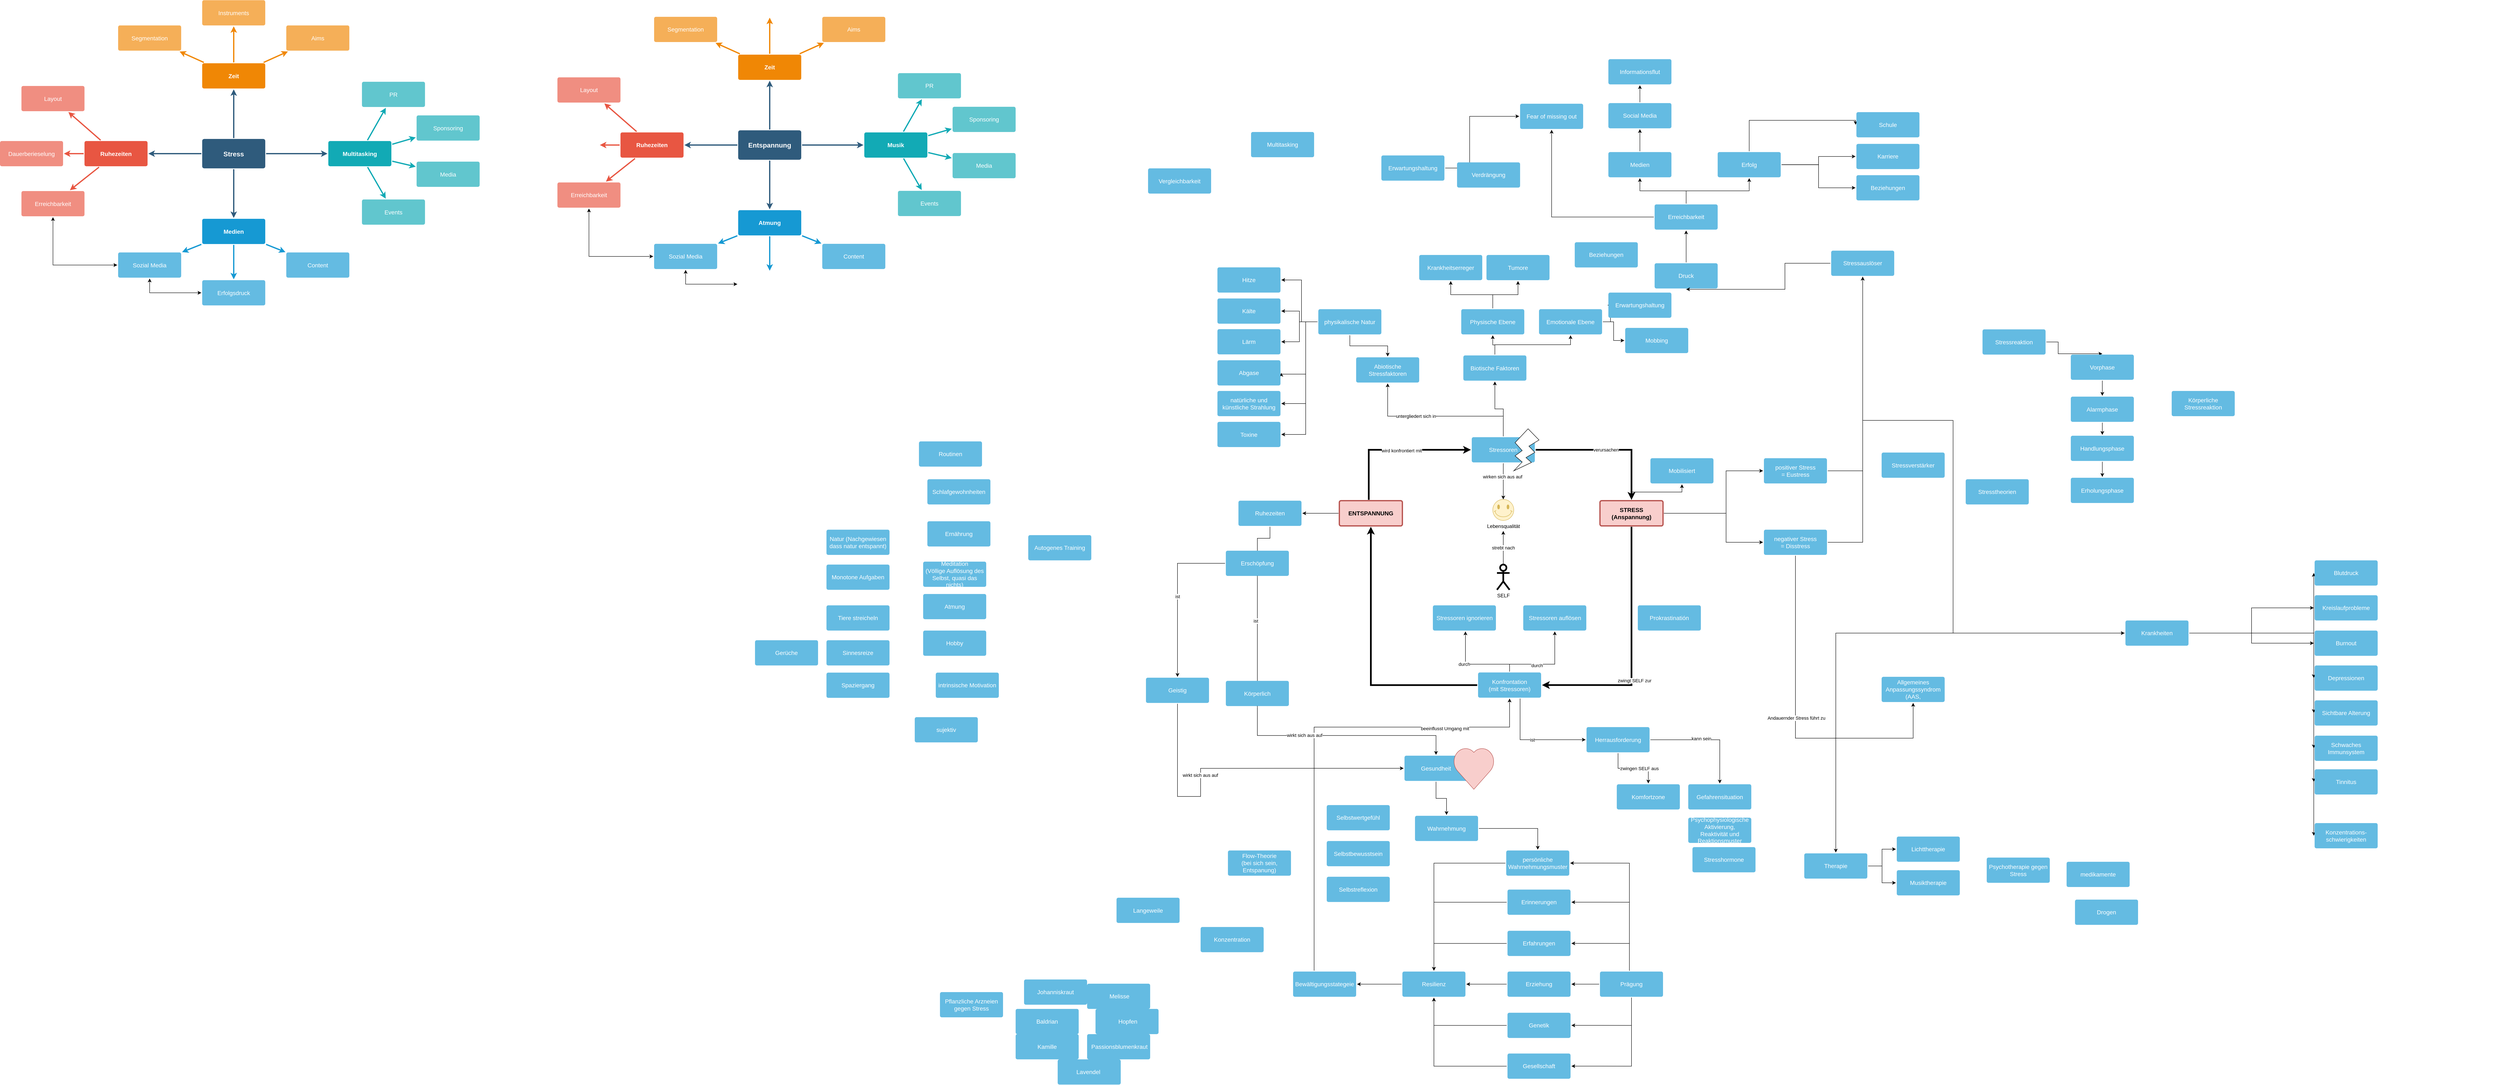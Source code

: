 <mxfile version="15.7.1" type="github">
  <diagram id="6a731a19-8d31-9384-78a2-239565b7b9f0" name="Page-1">
    <mxGraphModel dx="1632" dy="880" grid="1" gridSize="10" guides="1" tooltips="1" connect="1" arrows="1" fold="1" page="1" pageScale="1" pageWidth="1169" pageHeight="827" background="none" math="0" shadow="0">
      <root>
        <mxCell id="0" />
        <mxCell id="1" parent="0" />
        <mxCell id="1745" value="" style="edgeStyle=none;rounded=0;jumpStyle=none;html=1;shadow=0;labelBackgroundColor=none;startArrow=none;startFill=0;endArrow=classic;endFill=1;jettySize=auto;orthogonalLoop=1;strokeColor=#2F5B7C;strokeWidth=3;fontFamily=Helvetica;fontSize=16;fontColor=#23445D;spacing=5;" parent="1" source="1749" target="1764" edge="1">
          <mxGeometry relative="1" as="geometry" />
        </mxCell>
        <mxCell id="1746" value="" style="edgeStyle=none;rounded=0;jumpStyle=none;html=1;shadow=0;labelBackgroundColor=none;startArrow=none;startFill=0;endArrow=classic;endFill=1;jettySize=auto;orthogonalLoop=1;strokeColor=#2F5B7C;strokeWidth=3;fontFamily=Helvetica;fontSize=16;fontColor=#23445D;spacing=5;" parent="1" source="1749" target="1771" edge="1">
          <mxGeometry relative="1" as="geometry" />
        </mxCell>
        <mxCell id="1747" value="" style="edgeStyle=none;rounded=0;jumpStyle=none;html=1;shadow=0;labelBackgroundColor=none;startArrow=none;startFill=0;endArrow=classic;endFill=1;jettySize=auto;orthogonalLoop=1;strokeColor=#2F5B7C;strokeWidth=3;fontFamily=Helvetica;fontSize=16;fontColor=#23445D;spacing=5;" parent="1" source="1749" target="1760" edge="1">
          <mxGeometry relative="1" as="geometry" />
        </mxCell>
        <mxCell id="1748" value="" style="edgeStyle=none;rounded=0;jumpStyle=none;html=1;shadow=0;labelBackgroundColor=none;startArrow=none;startFill=0;endArrow=classic;endFill=1;jettySize=auto;orthogonalLoop=1;strokeColor=#2F5B7C;strokeWidth=3;fontFamily=Helvetica;fontSize=16;fontColor=#23445D;spacing=5;" parent="1" source="1749" target="1753" edge="1">
          <mxGeometry relative="1" as="geometry" />
        </mxCell>
        <mxCell id="1749" value="Stress" style="rounded=1;whiteSpace=wrap;html=1;shadow=0;labelBackgroundColor=none;strokeColor=none;strokeWidth=3;fillColor=#2F5B7C;fontFamily=Helvetica;fontSize=16;fontColor=#FFFFFF;align=center;fontStyle=1;spacing=5;arcSize=7;perimeterSpacing=2;" parent="1" vertex="1">
          <mxGeometry x="495" y="380.5" width="150" height="70" as="geometry" />
        </mxCell>
        <mxCell id="1750" value="" style="edgeStyle=none;rounded=1;jumpStyle=none;html=1;shadow=0;labelBackgroundColor=none;startArrow=none;startFill=0;jettySize=auto;orthogonalLoop=1;strokeColor=#E85642;strokeWidth=3;fontFamily=Helvetica;fontSize=14;fontColor=#FFFFFF;spacing=5;fontStyle=1;fillColor=#b0e3e6;" parent="1" source="1753" target="1756" edge="1">
          <mxGeometry relative="1" as="geometry" />
        </mxCell>
        <mxCell id="1751" value="" style="edgeStyle=none;rounded=1;jumpStyle=none;html=1;shadow=0;labelBackgroundColor=none;startArrow=none;startFill=0;jettySize=auto;orthogonalLoop=1;strokeColor=#E85642;strokeWidth=3;fontFamily=Helvetica;fontSize=14;fontColor=#FFFFFF;spacing=5;fontStyle=1;fillColor=#b0e3e6;" parent="1" source="1753" target="1755" edge="1">
          <mxGeometry relative="1" as="geometry" />
        </mxCell>
        <mxCell id="1752" value="" style="edgeStyle=none;rounded=1;jumpStyle=none;html=1;shadow=0;labelBackgroundColor=none;startArrow=none;startFill=0;jettySize=auto;orthogonalLoop=1;strokeColor=#E85642;strokeWidth=3;fontFamily=Helvetica;fontSize=14;fontColor=#FFFFFF;spacing=5;fontStyle=1;fillColor=#b0e3e6;" parent="1" source="1753" target="1754" edge="1">
          <mxGeometry relative="1" as="geometry" />
        </mxCell>
        <mxCell id="1753" value="Ruhezeiten" style="rounded=1;whiteSpace=wrap;html=1;shadow=0;labelBackgroundColor=none;strokeColor=none;strokeWidth=3;fillColor=#e85642;fontFamily=Helvetica;fontSize=14;fontColor=#FFFFFF;align=center;spacing=5;fontStyle=1;arcSize=7;perimeterSpacing=2;" parent="1" vertex="1">
          <mxGeometry x="215" y="385.5" width="150" height="60" as="geometry" />
        </mxCell>
        <mxCell id="1754" value="Erreichbarkeit" style="rounded=1;whiteSpace=wrap;html=1;shadow=0;labelBackgroundColor=none;strokeColor=none;strokeWidth=3;fillColor=#f08e81;fontFamily=Helvetica;fontSize=14;fontColor=#FFFFFF;align=center;spacing=5;fontStyle=0;arcSize=7;perimeterSpacing=2;" parent="1" vertex="1">
          <mxGeometry x="65" y="504.5" width="150" height="60" as="geometry" />
        </mxCell>
        <mxCell id="1755" value="Dauerberieselung" style="rounded=1;whiteSpace=wrap;html=1;shadow=0;labelBackgroundColor=none;strokeColor=none;strokeWidth=3;fillColor=#f08e81;fontFamily=Helvetica;fontSize=14;fontColor=#FFFFFF;align=center;spacing=5;fontStyle=0;arcSize=7;perimeterSpacing=2;" parent="1" vertex="1">
          <mxGeometry x="14" y="385.5" width="150" height="60" as="geometry" />
        </mxCell>
        <mxCell id="1756" value="Layout" style="rounded=1;whiteSpace=wrap;html=1;shadow=0;labelBackgroundColor=none;strokeColor=none;strokeWidth=3;fillColor=#f08e81;fontFamily=Helvetica;fontSize=14;fontColor=#FFFFFF;align=center;spacing=5;fontStyle=0;arcSize=7;perimeterSpacing=2;" parent="1" vertex="1">
          <mxGeometry x="65" y="254.5" width="150" height="60" as="geometry" />
        </mxCell>
        <mxCell id="1757" value="" style="edgeStyle=none;rounded=0;jumpStyle=none;html=1;shadow=0;labelBackgroundColor=none;startArrow=none;startFill=0;endArrow=classic;endFill=1;jettySize=auto;orthogonalLoop=1;strokeColor=#1699D3;strokeWidth=3;fontFamily=Helvetica;fontSize=14;fontColor=#FFFFFF;spacing=5;" parent="1" source="1760" target="1763" edge="1">
          <mxGeometry relative="1" as="geometry" />
        </mxCell>
        <mxCell id="1758" value="" style="edgeStyle=none;rounded=0;jumpStyle=none;html=1;shadow=0;labelBackgroundColor=none;startArrow=none;startFill=0;endArrow=classic;endFill=1;jettySize=auto;orthogonalLoop=1;strokeColor=#1699D3;strokeWidth=3;fontFamily=Helvetica;fontSize=14;fontColor=#FFFFFF;spacing=5;" parent="1" source="1760" target="1762" edge="1">
          <mxGeometry relative="1" as="geometry" />
        </mxCell>
        <mxCell id="1759" value="" style="edgeStyle=none;rounded=0;jumpStyle=none;html=1;shadow=0;labelBackgroundColor=none;startArrow=none;startFill=0;endArrow=classic;endFill=1;jettySize=auto;orthogonalLoop=1;strokeColor=#1699D3;strokeWidth=3;fontFamily=Helvetica;fontSize=14;fontColor=#FFFFFF;spacing=5;" parent="1" source="1760" target="1761" edge="1">
          <mxGeometry relative="1" as="geometry" />
        </mxCell>
        <mxCell id="1760" value="Medien" style="rounded=1;whiteSpace=wrap;html=1;shadow=0;labelBackgroundColor=none;strokeColor=none;strokeWidth=3;fillColor=#1699d3;fontFamily=Helvetica;fontSize=14;fontColor=#FFFFFF;align=center;spacing=5;fontStyle=1;arcSize=7;perimeterSpacing=2;" parent="1" vertex="1">
          <mxGeometry x="495" y="570.5" width="150" height="60" as="geometry" />
        </mxCell>
        <mxCell id="1761" value="Content" style="rounded=1;whiteSpace=wrap;html=1;shadow=0;labelBackgroundColor=none;strokeColor=none;strokeWidth=3;fillColor=#64bbe2;fontFamily=Helvetica;fontSize=14;fontColor=#FFFFFF;align=center;spacing=5;arcSize=7;perimeterSpacing=2;" parent="1" vertex="1">
          <mxGeometry x="695" y="650.5" width="150" height="60" as="geometry" />
        </mxCell>
        <mxCell id="1762" value="Erfolgsdruck" style="rounded=1;whiteSpace=wrap;html=1;shadow=0;labelBackgroundColor=none;strokeColor=none;strokeWidth=3;fillColor=#64bbe2;fontFamily=Helvetica;fontSize=14;fontColor=#FFFFFF;align=center;spacing=5;arcSize=7;perimeterSpacing=2;" parent="1" vertex="1">
          <mxGeometry x="495" y="716.5" width="150" height="60" as="geometry" />
        </mxCell>
        <mxCell id="zGOC3p9uXt0Jz3KyNcmC-1779" style="edgeStyle=orthogonalEdgeStyle;rounded=0;orthogonalLoop=1;jettySize=auto;html=1;endArrow=classic;endFill=1;startArrow=classic;startFill=1;" parent="1" source="1763" target="1754" edge="1">
          <mxGeometry relative="1" as="geometry" />
        </mxCell>
        <mxCell id="zGOC3p9uXt0Jz3KyNcmC-1780" style="edgeStyle=orthogonalEdgeStyle;rounded=0;orthogonalLoop=1;jettySize=auto;html=1;entryX=0;entryY=0.5;entryDx=0;entryDy=0;startArrow=classic;startFill=1;endArrow=classic;endFill=1;exitX=0.5;exitY=1;exitDx=0;exitDy=0;" parent="1" source="1763" target="1762" edge="1">
          <mxGeometry relative="1" as="geometry">
            <Array as="points">
              <mxPoint x="370" y="747" />
            </Array>
          </mxGeometry>
        </mxCell>
        <mxCell id="1763" value="Sozial Media" style="rounded=1;whiteSpace=wrap;html=1;shadow=0;labelBackgroundColor=none;strokeColor=none;strokeWidth=3;fillColor=#64bbe2;fontFamily=Helvetica;fontSize=14;fontColor=#FFFFFF;align=center;spacing=5;arcSize=7;perimeterSpacing=2;" parent="1" vertex="1">
          <mxGeometry x="295" y="650.5" width="150" height="60" as="geometry" />
        </mxCell>
        <mxCell id="1764" value="Zeit" style="rounded=1;whiteSpace=wrap;html=1;shadow=0;labelBackgroundColor=none;strokeColor=none;strokeWidth=3;fillColor=#F08705;fontFamily=Helvetica;fontSize=14;fontColor=#FFFFFF;align=center;spacing=5;fontStyle=1;arcSize=7;perimeterSpacing=2;" parent="1" vertex="1">
          <mxGeometry x="495" y="200.5" width="150" height="60" as="geometry" />
        </mxCell>
        <mxCell id="1765" value="Aims&lt;br&gt;" style="rounded=1;whiteSpace=wrap;html=1;shadow=0;labelBackgroundColor=none;strokeColor=none;strokeWidth=3;fillColor=#f5af58;fontFamily=Helvetica;fontSize=14;fontColor=#FFFFFF;align=center;spacing=5;arcSize=7;perimeterSpacing=2;" parent="1" vertex="1">
          <mxGeometry x="695" y="110.5" width="150" height="60" as="geometry" />
        </mxCell>
        <mxCell id="1766" value="" style="edgeStyle=none;rounded=0;jumpStyle=none;html=1;shadow=0;labelBackgroundColor=none;startArrow=none;startFill=0;endArrow=classic;endFill=1;jettySize=auto;orthogonalLoop=1;strokeColor=#F08705;strokeWidth=3;fontFamily=Helvetica;fontSize=14;fontColor=#FFFFFF;spacing=5;" parent="1" source="1764" target="1765" edge="1">
          <mxGeometry relative="1" as="geometry" />
        </mxCell>
        <mxCell id="1767" value="Instruments" style="rounded=1;whiteSpace=wrap;html=1;shadow=0;labelBackgroundColor=none;strokeColor=none;strokeWidth=3;fillColor=#f5af58;fontFamily=Helvetica;fontSize=14;fontColor=#FFFFFF;align=center;spacing=5;arcSize=7;perimeterSpacing=2;" parent="1" vertex="1">
          <mxGeometry x="495" y="50.5" width="150" height="60" as="geometry" />
        </mxCell>
        <mxCell id="1768" value="" style="edgeStyle=none;rounded=0;jumpStyle=none;html=1;shadow=0;labelBackgroundColor=none;startArrow=none;startFill=0;endArrow=classic;endFill=1;jettySize=auto;orthogonalLoop=1;strokeColor=#F08705;strokeWidth=3;fontFamily=Helvetica;fontSize=14;fontColor=#FFFFFF;spacing=5;" parent="1" source="1764" target="1767" edge="1">
          <mxGeometry relative="1" as="geometry" />
        </mxCell>
        <mxCell id="1769" value="Segmentation" style="rounded=1;whiteSpace=wrap;html=1;shadow=0;labelBackgroundColor=none;strokeColor=none;strokeWidth=3;fillColor=#f5af58;fontFamily=Helvetica;fontSize=14;fontColor=#FFFFFF;align=center;spacing=5;arcSize=7;perimeterSpacing=2;" parent="1" vertex="1">
          <mxGeometry x="295" y="110.5" width="150" height="60" as="geometry" />
        </mxCell>
        <mxCell id="1770" value="" style="edgeStyle=none;rounded=0;jumpStyle=none;html=1;shadow=0;labelBackgroundColor=none;startArrow=none;startFill=0;endArrow=classic;endFill=1;jettySize=auto;orthogonalLoop=1;strokeColor=#F08705;strokeWidth=3;fontFamily=Helvetica;fontSize=14;fontColor=#FFFFFF;spacing=5;" parent="1" source="1764" target="1769" edge="1">
          <mxGeometry relative="1" as="geometry" />
        </mxCell>
        <mxCell id="1771" value="Multitasking" style="rounded=1;whiteSpace=wrap;html=1;shadow=0;labelBackgroundColor=none;strokeColor=none;strokeWidth=3;fillColor=#12aab5;fontFamily=Helvetica;fontSize=14;fontColor=#FFFFFF;align=center;spacing=5;fontStyle=1;arcSize=7;perimeterSpacing=2;" parent="1" vertex="1">
          <mxGeometry x="795" y="385.5" width="150" height="60" as="geometry" />
        </mxCell>
        <mxCell id="1772" value="Events" style="rounded=1;whiteSpace=wrap;html=1;shadow=0;labelBackgroundColor=none;strokeColor=none;strokeWidth=3;fillColor=#61c6ce;fontFamily=Helvetica;fontSize=14;fontColor=#FFFFFF;align=center;spacing=5;fontStyle=0;arcSize=7;perimeterSpacing=2;" parent="1" vertex="1">
          <mxGeometry x="875" y="524.5" width="150" height="60" as="geometry" />
        </mxCell>
        <mxCell id="1773" value="" style="edgeStyle=none;rounded=1;jumpStyle=none;html=1;shadow=0;labelBackgroundColor=none;startArrow=none;startFill=0;jettySize=auto;orthogonalLoop=1;strokeColor=#12AAB5;strokeWidth=3;fontFamily=Helvetica;fontSize=14;fontColor=#FFFFFF;spacing=5;fontStyle=1;fillColor=#b0e3e6;" parent="1" source="1771" target="1772" edge="1">
          <mxGeometry relative="1" as="geometry" />
        </mxCell>
        <mxCell id="1774" value="Media" style="rounded=1;whiteSpace=wrap;html=1;shadow=0;labelBackgroundColor=none;strokeColor=none;strokeWidth=3;fillColor=#61c6ce;fontFamily=Helvetica;fontSize=14;fontColor=#FFFFFF;align=center;spacing=5;fontStyle=0;arcSize=7;perimeterSpacing=2;" parent="1" vertex="1">
          <mxGeometry x="1005" y="434.5" width="150" height="60" as="geometry" />
        </mxCell>
        <mxCell id="1775" value="" style="edgeStyle=none;rounded=1;jumpStyle=none;html=1;shadow=0;labelBackgroundColor=none;startArrow=none;startFill=0;jettySize=auto;orthogonalLoop=1;strokeColor=#12AAB5;strokeWidth=3;fontFamily=Helvetica;fontSize=14;fontColor=#FFFFFF;spacing=5;fontStyle=1;fillColor=#b0e3e6;" parent="1" source="1771" target="1774" edge="1">
          <mxGeometry relative="1" as="geometry" />
        </mxCell>
        <mxCell id="1776" value="Sponsoring" style="rounded=1;whiteSpace=wrap;html=1;shadow=0;labelBackgroundColor=none;strokeColor=none;strokeWidth=3;fillColor=#61c6ce;fontFamily=Helvetica;fontSize=14;fontColor=#FFFFFF;align=center;spacing=5;fontStyle=0;arcSize=7;perimeterSpacing=2;" parent="1" vertex="1">
          <mxGeometry x="1005" y="324.5" width="150" height="60" as="geometry" />
        </mxCell>
        <mxCell id="1777" value="" style="edgeStyle=none;rounded=1;jumpStyle=none;html=1;shadow=0;labelBackgroundColor=none;startArrow=none;startFill=0;jettySize=auto;orthogonalLoop=1;strokeColor=#12AAB5;strokeWidth=3;fontFamily=Helvetica;fontSize=14;fontColor=#FFFFFF;spacing=5;fontStyle=1;fillColor=#b0e3e6;" parent="1" source="1771" target="1776" edge="1">
          <mxGeometry relative="1" as="geometry" />
        </mxCell>
        <mxCell id="1778" value="PR" style="rounded=1;whiteSpace=wrap;html=1;shadow=0;labelBackgroundColor=none;strokeColor=none;strokeWidth=3;fillColor=#61c6ce;fontFamily=Helvetica;fontSize=14;fontColor=#FFFFFF;align=center;spacing=5;fontStyle=0;arcSize=7;perimeterSpacing=2;" parent="1" vertex="1">
          <mxGeometry x="875" y="244.5" width="150" height="60" as="geometry" />
        </mxCell>
        <mxCell id="1779" value="" style="edgeStyle=none;rounded=1;jumpStyle=none;html=1;shadow=0;labelBackgroundColor=none;startArrow=none;startFill=0;jettySize=auto;orthogonalLoop=1;strokeColor=#12AAB5;strokeWidth=3;fontFamily=Helvetica;fontSize=14;fontColor=#FFFFFF;spacing=5;fontStyle=1;fillColor=#b0e3e6;" parent="1" source="1771" target="1778" edge="1">
          <mxGeometry relative="1" as="geometry" />
        </mxCell>
        <mxCell id="zGOC3p9uXt0Jz3KyNcmC-1815" value="" style="edgeStyle=none;rounded=0;jumpStyle=none;html=1;shadow=0;labelBackgroundColor=none;startArrow=none;startFill=0;endArrow=classic;endFill=1;jettySize=auto;orthogonalLoop=1;strokeColor=#2F5B7C;strokeWidth=3;fontFamily=Helvetica;fontSize=16;fontColor=#23445D;spacing=5;" parent="1" source="zGOC3p9uXt0Jz3KyNcmC-1819" target="zGOC3p9uXt0Jz3KyNcmC-1834" edge="1">
          <mxGeometry relative="1" as="geometry" />
        </mxCell>
        <mxCell id="zGOC3p9uXt0Jz3KyNcmC-1816" value="" style="edgeStyle=none;rounded=0;jumpStyle=none;html=1;shadow=0;labelBackgroundColor=none;startArrow=none;startFill=0;endArrow=classic;endFill=1;jettySize=auto;orthogonalLoop=1;strokeColor=#2F5B7C;strokeWidth=3;fontFamily=Helvetica;fontSize=16;fontColor=#23445D;spacing=5;" parent="1" source="zGOC3p9uXt0Jz3KyNcmC-1819" target="zGOC3p9uXt0Jz3KyNcmC-1840" edge="1">
          <mxGeometry relative="1" as="geometry" />
        </mxCell>
        <mxCell id="zGOC3p9uXt0Jz3KyNcmC-1817" value="" style="edgeStyle=none;rounded=0;jumpStyle=none;html=1;shadow=0;labelBackgroundColor=none;startArrow=none;startFill=0;endArrow=classic;endFill=1;jettySize=auto;orthogonalLoop=1;strokeColor=#2F5B7C;strokeWidth=3;fontFamily=Helvetica;fontSize=16;fontColor=#23445D;spacing=5;" parent="1" source="zGOC3p9uXt0Jz3KyNcmC-1819" target="zGOC3p9uXt0Jz3KyNcmC-1829" edge="1">
          <mxGeometry relative="1" as="geometry" />
        </mxCell>
        <mxCell id="zGOC3p9uXt0Jz3KyNcmC-1818" value="" style="edgeStyle=none;rounded=0;jumpStyle=none;html=1;shadow=0;labelBackgroundColor=none;startArrow=none;startFill=0;endArrow=classic;endFill=1;jettySize=auto;orthogonalLoop=1;strokeColor=#2F5B7C;strokeWidth=3;fontFamily=Helvetica;fontSize=16;fontColor=#23445D;spacing=5;" parent="1" source="zGOC3p9uXt0Jz3KyNcmC-1819" target="zGOC3p9uXt0Jz3KyNcmC-1823" edge="1">
          <mxGeometry relative="1" as="geometry" />
        </mxCell>
        <mxCell id="zGOC3p9uXt0Jz3KyNcmC-1819" value="Entspannung" style="rounded=1;whiteSpace=wrap;html=1;shadow=0;labelBackgroundColor=none;strokeColor=none;strokeWidth=3;fillColor=#2F5B7C;fontFamily=Helvetica;fontSize=16;fontColor=#FFFFFF;align=center;fontStyle=1;spacing=5;arcSize=7;perimeterSpacing=2;" parent="1" vertex="1">
          <mxGeometry x="1770" y="360" width="150" height="70" as="geometry" />
        </mxCell>
        <mxCell id="zGOC3p9uXt0Jz3KyNcmC-1820" value="" style="edgeStyle=none;rounded=1;jumpStyle=none;html=1;shadow=0;labelBackgroundColor=none;startArrow=none;startFill=0;jettySize=auto;orthogonalLoop=1;strokeColor=#E85642;strokeWidth=3;fontFamily=Helvetica;fontSize=14;fontColor=#FFFFFF;spacing=5;fontStyle=1;fillColor=#b0e3e6;" parent="1" source="zGOC3p9uXt0Jz3KyNcmC-1823" target="zGOC3p9uXt0Jz3KyNcmC-1825" edge="1">
          <mxGeometry relative="1" as="geometry" />
        </mxCell>
        <mxCell id="zGOC3p9uXt0Jz3KyNcmC-1821" value="" style="edgeStyle=none;rounded=1;jumpStyle=none;html=1;shadow=0;labelBackgroundColor=none;startArrow=none;startFill=0;jettySize=auto;orthogonalLoop=1;strokeColor=#E85642;strokeWidth=3;fontFamily=Helvetica;fontSize=14;fontColor=#FFFFFF;spacing=5;fontStyle=1;fillColor=#b0e3e6;" parent="1" source="zGOC3p9uXt0Jz3KyNcmC-1823" edge="1">
          <mxGeometry relative="1" as="geometry">
            <mxPoint x="1441.0" y="395" as="targetPoint" />
          </mxGeometry>
        </mxCell>
        <mxCell id="zGOC3p9uXt0Jz3KyNcmC-1822" value="" style="edgeStyle=none;rounded=1;jumpStyle=none;html=1;shadow=0;labelBackgroundColor=none;startArrow=none;startFill=0;jettySize=auto;orthogonalLoop=1;strokeColor=#E85642;strokeWidth=3;fontFamily=Helvetica;fontSize=14;fontColor=#FFFFFF;spacing=5;fontStyle=1;fillColor=#b0e3e6;" parent="1" source="zGOC3p9uXt0Jz3KyNcmC-1823" target="zGOC3p9uXt0Jz3KyNcmC-1824" edge="1">
          <mxGeometry relative="1" as="geometry" />
        </mxCell>
        <mxCell id="zGOC3p9uXt0Jz3KyNcmC-1823" value="Ruhezeiten" style="rounded=1;whiteSpace=wrap;html=1;shadow=0;labelBackgroundColor=none;strokeColor=none;strokeWidth=3;fillColor=#e85642;fontFamily=Helvetica;fontSize=14;fontColor=#FFFFFF;align=center;spacing=5;fontStyle=1;arcSize=7;perimeterSpacing=2;" parent="1" vertex="1">
          <mxGeometry x="1490" y="365" width="150" height="60" as="geometry" />
        </mxCell>
        <mxCell id="zGOC3p9uXt0Jz3KyNcmC-1824" value="Erreichbarkeit" style="rounded=1;whiteSpace=wrap;html=1;shadow=0;labelBackgroundColor=none;strokeColor=none;strokeWidth=3;fillColor=#f08e81;fontFamily=Helvetica;fontSize=14;fontColor=#FFFFFF;align=center;spacing=5;fontStyle=0;arcSize=7;perimeterSpacing=2;" parent="1" vertex="1">
          <mxGeometry x="1340" y="484" width="150" height="60" as="geometry" />
        </mxCell>
        <mxCell id="zGOC3p9uXt0Jz3KyNcmC-1825" value="Layout" style="rounded=1;whiteSpace=wrap;html=1;shadow=0;labelBackgroundColor=none;strokeColor=none;strokeWidth=3;fillColor=#f08e81;fontFamily=Helvetica;fontSize=14;fontColor=#FFFFFF;align=center;spacing=5;fontStyle=0;arcSize=7;perimeterSpacing=2;" parent="1" vertex="1">
          <mxGeometry x="1340" y="234" width="150" height="60" as="geometry" />
        </mxCell>
        <mxCell id="zGOC3p9uXt0Jz3KyNcmC-1826" value="" style="edgeStyle=none;rounded=0;jumpStyle=none;html=1;shadow=0;labelBackgroundColor=none;startArrow=none;startFill=0;endArrow=classic;endFill=1;jettySize=auto;orthogonalLoop=1;strokeColor=#1699D3;strokeWidth=3;fontFamily=Helvetica;fontSize=14;fontColor=#FFFFFF;spacing=5;" parent="1" source="zGOC3p9uXt0Jz3KyNcmC-1829" target="zGOC3p9uXt0Jz3KyNcmC-1833" edge="1">
          <mxGeometry relative="1" as="geometry" />
        </mxCell>
        <mxCell id="zGOC3p9uXt0Jz3KyNcmC-1827" value="" style="edgeStyle=none;rounded=0;jumpStyle=none;html=1;shadow=0;labelBackgroundColor=none;startArrow=none;startFill=0;endArrow=classic;endFill=1;jettySize=auto;orthogonalLoop=1;strokeColor=#1699D3;strokeWidth=3;fontFamily=Helvetica;fontSize=14;fontColor=#FFFFFF;spacing=5;" parent="1" source="zGOC3p9uXt0Jz3KyNcmC-1829" edge="1">
          <mxGeometry relative="1" as="geometry">
            <mxPoint x="1845" y="694" as="targetPoint" />
          </mxGeometry>
        </mxCell>
        <mxCell id="zGOC3p9uXt0Jz3KyNcmC-1828" value="" style="edgeStyle=none;rounded=0;jumpStyle=none;html=1;shadow=0;labelBackgroundColor=none;startArrow=none;startFill=0;endArrow=classic;endFill=1;jettySize=auto;orthogonalLoop=1;strokeColor=#1699D3;strokeWidth=3;fontFamily=Helvetica;fontSize=14;fontColor=#FFFFFF;spacing=5;" parent="1" source="zGOC3p9uXt0Jz3KyNcmC-1829" target="zGOC3p9uXt0Jz3KyNcmC-1830" edge="1">
          <mxGeometry relative="1" as="geometry" />
        </mxCell>
        <mxCell id="zGOC3p9uXt0Jz3KyNcmC-1829" value="Atmung" style="rounded=1;whiteSpace=wrap;html=1;shadow=0;labelBackgroundColor=none;strokeColor=none;strokeWidth=3;fillColor=#1699d3;fontFamily=Helvetica;fontSize=14;fontColor=#FFFFFF;align=center;spacing=5;fontStyle=1;arcSize=7;perimeterSpacing=2;" parent="1" vertex="1">
          <mxGeometry x="1770" y="550" width="150" height="60" as="geometry" />
        </mxCell>
        <mxCell id="zGOC3p9uXt0Jz3KyNcmC-1830" value="Content" style="rounded=1;whiteSpace=wrap;html=1;shadow=0;labelBackgroundColor=none;strokeColor=none;strokeWidth=3;fillColor=#64bbe2;fontFamily=Helvetica;fontSize=14;fontColor=#FFFFFF;align=center;spacing=5;arcSize=7;perimeterSpacing=2;" parent="1" vertex="1">
          <mxGeometry x="1970" y="630" width="150" height="60" as="geometry" />
        </mxCell>
        <mxCell id="zGOC3p9uXt0Jz3KyNcmC-1831" style="edgeStyle=orthogonalEdgeStyle;rounded=0;orthogonalLoop=1;jettySize=auto;html=1;endArrow=classic;endFill=1;startArrow=classic;startFill=1;" parent="1" source="zGOC3p9uXt0Jz3KyNcmC-1833" target="zGOC3p9uXt0Jz3KyNcmC-1824" edge="1">
          <mxGeometry relative="1" as="geometry" />
        </mxCell>
        <mxCell id="zGOC3p9uXt0Jz3KyNcmC-1832" style="edgeStyle=orthogonalEdgeStyle;rounded=0;orthogonalLoop=1;jettySize=auto;html=1;entryX=0;entryY=0.5;entryDx=0;entryDy=0;startArrow=classic;startFill=1;endArrow=classic;endFill=1;exitX=0.5;exitY=1;exitDx=0;exitDy=0;" parent="1" source="zGOC3p9uXt0Jz3KyNcmC-1833" edge="1">
          <mxGeometry relative="1" as="geometry">
            <mxPoint x="1768" y="726" as="targetPoint" />
            <Array as="points">
              <mxPoint x="1645" y="726.5" />
            </Array>
          </mxGeometry>
        </mxCell>
        <mxCell id="zGOC3p9uXt0Jz3KyNcmC-1833" value="Sozial Media" style="rounded=1;whiteSpace=wrap;html=1;shadow=0;labelBackgroundColor=none;strokeColor=none;strokeWidth=3;fillColor=#64bbe2;fontFamily=Helvetica;fontSize=14;fontColor=#FFFFFF;align=center;spacing=5;arcSize=7;perimeterSpacing=2;" parent="1" vertex="1">
          <mxGeometry x="1570" y="630" width="150" height="60" as="geometry" />
        </mxCell>
        <mxCell id="zGOC3p9uXt0Jz3KyNcmC-1834" value="Zeit" style="rounded=1;whiteSpace=wrap;html=1;shadow=0;labelBackgroundColor=none;strokeColor=none;strokeWidth=3;fillColor=#F08705;fontFamily=Helvetica;fontSize=14;fontColor=#FFFFFF;align=center;spacing=5;fontStyle=1;arcSize=7;perimeterSpacing=2;" parent="1" vertex="1">
          <mxGeometry x="1770" y="180" width="150" height="60" as="geometry" />
        </mxCell>
        <mxCell id="zGOC3p9uXt0Jz3KyNcmC-1835" value="Aims&lt;br&gt;" style="rounded=1;whiteSpace=wrap;html=1;shadow=0;labelBackgroundColor=none;strokeColor=none;strokeWidth=3;fillColor=#f5af58;fontFamily=Helvetica;fontSize=14;fontColor=#FFFFFF;align=center;spacing=5;arcSize=7;perimeterSpacing=2;" parent="1" vertex="1">
          <mxGeometry x="1970" y="90" width="150" height="60" as="geometry" />
        </mxCell>
        <mxCell id="zGOC3p9uXt0Jz3KyNcmC-1836" value="" style="edgeStyle=none;rounded=0;jumpStyle=none;html=1;shadow=0;labelBackgroundColor=none;startArrow=none;startFill=0;endArrow=classic;endFill=1;jettySize=auto;orthogonalLoop=1;strokeColor=#F08705;strokeWidth=3;fontFamily=Helvetica;fontSize=14;fontColor=#FFFFFF;spacing=5;" parent="1" source="zGOC3p9uXt0Jz3KyNcmC-1834" target="zGOC3p9uXt0Jz3KyNcmC-1835" edge="1">
          <mxGeometry relative="1" as="geometry" />
        </mxCell>
        <mxCell id="zGOC3p9uXt0Jz3KyNcmC-1837" value="" style="edgeStyle=none;rounded=0;jumpStyle=none;html=1;shadow=0;labelBackgroundColor=none;startArrow=none;startFill=0;endArrow=classic;endFill=1;jettySize=auto;orthogonalLoop=1;strokeColor=#F08705;strokeWidth=3;fontFamily=Helvetica;fontSize=14;fontColor=#FFFFFF;spacing=5;" parent="1" source="zGOC3p9uXt0Jz3KyNcmC-1834" edge="1">
          <mxGeometry relative="1" as="geometry">
            <mxPoint x="1845" y="92" as="targetPoint" />
          </mxGeometry>
        </mxCell>
        <mxCell id="zGOC3p9uXt0Jz3KyNcmC-1838" value="Segmentation" style="rounded=1;whiteSpace=wrap;html=1;shadow=0;labelBackgroundColor=none;strokeColor=none;strokeWidth=3;fillColor=#f5af58;fontFamily=Helvetica;fontSize=14;fontColor=#FFFFFF;align=center;spacing=5;arcSize=7;perimeterSpacing=2;" parent="1" vertex="1">
          <mxGeometry x="1570" y="90" width="150" height="60" as="geometry" />
        </mxCell>
        <mxCell id="zGOC3p9uXt0Jz3KyNcmC-1839" value="" style="edgeStyle=none;rounded=0;jumpStyle=none;html=1;shadow=0;labelBackgroundColor=none;startArrow=none;startFill=0;endArrow=classic;endFill=1;jettySize=auto;orthogonalLoop=1;strokeColor=#F08705;strokeWidth=3;fontFamily=Helvetica;fontSize=14;fontColor=#FFFFFF;spacing=5;" parent="1" source="zGOC3p9uXt0Jz3KyNcmC-1834" target="zGOC3p9uXt0Jz3KyNcmC-1838" edge="1">
          <mxGeometry relative="1" as="geometry" />
        </mxCell>
        <mxCell id="zGOC3p9uXt0Jz3KyNcmC-1840" value="Musik" style="rounded=1;whiteSpace=wrap;html=1;shadow=0;labelBackgroundColor=none;strokeColor=none;strokeWidth=3;fillColor=#12aab5;fontFamily=Helvetica;fontSize=14;fontColor=#FFFFFF;align=center;spacing=5;fontStyle=1;arcSize=7;perimeterSpacing=2;" parent="1" vertex="1">
          <mxGeometry x="2070" y="365.0" width="150" height="60" as="geometry" />
        </mxCell>
        <mxCell id="zGOC3p9uXt0Jz3KyNcmC-1841" value="Events" style="rounded=1;whiteSpace=wrap;html=1;shadow=0;labelBackgroundColor=none;strokeColor=none;strokeWidth=3;fillColor=#61c6ce;fontFamily=Helvetica;fontSize=14;fontColor=#FFFFFF;align=center;spacing=5;fontStyle=0;arcSize=7;perimeterSpacing=2;" parent="1" vertex="1">
          <mxGeometry x="2150" y="504" width="150" height="60" as="geometry" />
        </mxCell>
        <mxCell id="zGOC3p9uXt0Jz3KyNcmC-1842" value="" style="edgeStyle=none;rounded=1;jumpStyle=none;html=1;shadow=0;labelBackgroundColor=none;startArrow=none;startFill=0;jettySize=auto;orthogonalLoop=1;strokeColor=#12AAB5;strokeWidth=3;fontFamily=Helvetica;fontSize=14;fontColor=#FFFFFF;spacing=5;fontStyle=1;fillColor=#b0e3e6;" parent="1" source="zGOC3p9uXt0Jz3KyNcmC-1840" target="zGOC3p9uXt0Jz3KyNcmC-1841" edge="1">
          <mxGeometry relative="1" as="geometry" />
        </mxCell>
        <mxCell id="zGOC3p9uXt0Jz3KyNcmC-1843" value="Media" style="rounded=1;whiteSpace=wrap;html=1;shadow=0;labelBackgroundColor=none;strokeColor=none;strokeWidth=3;fillColor=#61c6ce;fontFamily=Helvetica;fontSize=14;fontColor=#FFFFFF;align=center;spacing=5;fontStyle=0;arcSize=7;perimeterSpacing=2;" parent="1" vertex="1">
          <mxGeometry x="2280" y="414" width="150" height="60" as="geometry" />
        </mxCell>
        <mxCell id="zGOC3p9uXt0Jz3KyNcmC-1844" value="" style="edgeStyle=none;rounded=1;jumpStyle=none;html=1;shadow=0;labelBackgroundColor=none;startArrow=none;startFill=0;jettySize=auto;orthogonalLoop=1;strokeColor=#12AAB5;strokeWidth=3;fontFamily=Helvetica;fontSize=14;fontColor=#FFFFFF;spacing=5;fontStyle=1;fillColor=#b0e3e6;" parent="1" source="zGOC3p9uXt0Jz3KyNcmC-1840" target="zGOC3p9uXt0Jz3KyNcmC-1843" edge="1">
          <mxGeometry relative="1" as="geometry" />
        </mxCell>
        <mxCell id="zGOC3p9uXt0Jz3KyNcmC-1845" value="Sponsoring" style="rounded=1;whiteSpace=wrap;html=1;shadow=0;labelBackgroundColor=none;strokeColor=none;strokeWidth=3;fillColor=#61c6ce;fontFamily=Helvetica;fontSize=14;fontColor=#FFFFFF;align=center;spacing=5;fontStyle=0;arcSize=7;perimeterSpacing=2;" parent="1" vertex="1">
          <mxGeometry x="2280" y="304" width="150" height="60" as="geometry" />
        </mxCell>
        <mxCell id="zGOC3p9uXt0Jz3KyNcmC-1846" value="" style="edgeStyle=none;rounded=1;jumpStyle=none;html=1;shadow=0;labelBackgroundColor=none;startArrow=none;startFill=0;jettySize=auto;orthogonalLoop=1;strokeColor=#12AAB5;strokeWidth=3;fontFamily=Helvetica;fontSize=14;fontColor=#FFFFFF;spacing=5;fontStyle=1;fillColor=#b0e3e6;" parent="1" source="zGOC3p9uXt0Jz3KyNcmC-1840" target="zGOC3p9uXt0Jz3KyNcmC-1845" edge="1">
          <mxGeometry relative="1" as="geometry" />
        </mxCell>
        <mxCell id="zGOC3p9uXt0Jz3KyNcmC-1847" value="PR" style="rounded=1;whiteSpace=wrap;html=1;shadow=0;labelBackgroundColor=none;strokeColor=none;strokeWidth=3;fillColor=#61c6ce;fontFamily=Helvetica;fontSize=14;fontColor=#FFFFFF;align=center;spacing=5;fontStyle=0;arcSize=7;perimeterSpacing=2;" parent="1" vertex="1">
          <mxGeometry x="2150" y="224" width="150" height="60" as="geometry" />
        </mxCell>
        <mxCell id="zGOC3p9uXt0Jz3KyNcmC-1848" value="" style="edgeStyle=none;rounded=1;jumpStyle=none;html=1;shadow=0;labelBackgroundColor=none;startArrow=none;startFill=0;jettySize=auto;orthogonalLoop=1;strokeColor=#12AAB5;strokeWidth=3;fontFamily=Helvetica;fontSize=14;fontColor=#FFFFFF;spacing=5;fontStyle=1;fillColor=#b0e3e6;" parent="1" source="zGOC3p9uXt0Jz3KyNcmC-1840" target="zGOC3p9uXt0Jz3KyNcmC-1847" edge="1">
          <mxGeometry relative="1" as="geometry" />
        </mxCell>
        <mxCell id="-PCjgl74gJDNO052v1AN-1783" style="edgeStyle=orthogonalEdgeStyle;rounded=0;orthogonalLoop=1;jettySize=auto;html=1;exitX=0.5;exitY=1;exitDx=0;exitDy=0;strokeWidth=4;entryX=1;entryY=0.5;entryDx=0;entryDy=0;" edge="1" parent="1" source="zGOC3p9uXt0Jz3KyNcmC-1850" target="-PCjgl74gJDNO052v1AN-1956">
          <mxGeometry relative="1" as="geometry">
            <mxPoint x="3790" y="1640" as="targetPoint" />
            <Array as="points">
              <mxPoint x="3895" y="1680" />
            </Array>
          </mxGeometry>
        </mxCell>
        <mxCell id="-PCjgl74gJDNO052v1AN-1957" value="zwingt SELF zur" style="edgeLabel;html=1;align=center;verticalAlign=middle;resizable=0;points=[];" vertex="1" connectable="0" parent="-PCjgl74gJDNO052v1AN-1783">
          <mxGeometry x="0.24" y="7" relative="1" as="geometry">
            <mxPoint as="offset" />
          </mxGeometry>
        </mxCell>
        <mxCell id="-PCjgl74gJDNO052v1AN-1809" style="edgeStyle=orthogonalEdgeStyle;rounded=0;orthogonalLoop=1;jettySize=auto;html=1;entryX=0;entryY=0.5;entryDx=0;entryDy=0;" edge="1" parent="1" source="zGOC3p9uXt0Jz3KyNcmC-1850" target="-PCjgl74gJDNO052v1AN-1823">
          <mxGeometry relative="1" as="geometry">
            <Array as="points">
              <mxPoint x="4120" y="1271" />
              <mxPoint x="4120" y="1170" />
            </Array>
          </mxGeometry>
        </mxCell>
        <mxCell id="-PCjgl74gJDNO052v1AN-1857" style="edgeStyle=orthogonalEdgeStyle;rounded=0;orthogonalLoop=1;jettySize=auto;html=1;" edge="1" parent="1" source="zGOC3p9uXt0Jz3KyNcmC-1850" target="-PCjgl74gJDNO052v1AN-1824">
          <mxGeometry relative="1" as="geometry">
            <Array as="points">
              <mxPoint x="4120" y="1271" />
              <mxPoint x="4120" y="1340" />
            </Array>
          </mxGeometry>
        </mxCell>
        <mxCell id="-PCjgl74gJDNO052v1AN-1888" style="edgeStyle=orthogonalEdgeStyle;rounded=0;orthogonalLoop=1;jettySize=auto;html=1;entryX=0.5;entryY=1;entryDx=0;entryDy=0;" edge="1" parent="1" source="zGOC3p9uXt0Jz3KyNcmC-1850" target="-PCjgl74gJDNO052v1AN-1887">
          <mxGeometry relative="1" as="geometry" />
        </mxCell>
        <mxCell id="zGOC3p9uXt0Jz3KyNcmC-1850" value="&lt;b&gt;STRESS&lt;br&gt;(Anspannung)&lt;/b&gt;" style="rounded=1;whiteSpace=wrap;html=1;shadow=0;labelBackgroundColor=none;strokeColor=#b85450;strokeWidth=3;fillColor=#f8cecc;fontFamily=Helvetica;fontSize=14;align=center;spacing=5;arcSize=7;perimeterSpacing=2;" parent="1" vertex="1">
          <mxGeometry x="3820" y="1241" width="150" height="60" as="geometry" />
        </mxCell>
        <mxCell id="-PCjgl74gJDNO052v1AN-1920" style="edgeStyle=orthogonalEdgeStyle;rounded=0;orthogonalLoop=1;jettySize=auto;html=1;entryX=1;entryY=0.5;entryDx=0;entryDy=0;strokeWidth=1;" edge="1" parent="1" source="zGOC3p9uXt0Jz3KyNcmC-1851" target="-PCjgl74gJDNO052v1AN-1854">
          <mxGeometry relative="1" as="geometry" />
        </mxCell>
        <mxCell id="zGOC3p9uXt0Jz3KyNcmC-1851" value="Resilienz" style="rounded=1;whiteSpace=wrap;html=1;shadow=0;labelBackgroundColor=none;strokeColor=none;strokeWidth=3;fillColor=#64bbe2;fontFamily=Helvetica;fontSize=14;fontColor=#FFFFFF;align=center;spacing=5;arcSize=7;perimeterSpacing=2;" parent="1" vertex="1">
          <mxGeometry x="3350" y="2361.15" width="150" height="60" as="geometry" />
        </mxCell>
        <mxCell id="-PCjgl74gJDNO052v1AN-1787" style="edgeStyle=orthogonalEdgeStyle;rounded=0;orthogonalLoop=1;jettySize=auto;html=1;" edge="1" parent="1" source="zGOC3p9uXt0Jz3KyNcmC-1852" target="zGOC3p9uXt0Jz3KyNcmC-1872">
          <mxGeometry relative="1" as="geometry" />
        </mxCell>
        <mxCell id="zGOC3p9uXt0Jz3KyNcmC-1852" value="Druck" style="rounded=1;whiteSpace=wrap;html=1;shadow=0;labelBackgroundColor=none;strokeColor=none;strokeWidth=3;fillColor=#64bbe2;fontFamily=Helvetica;fontSize=14;fontColor=#FFFFFF;align=center;spacing=5;arcSize=7;perimeterSpacing=2;" parent="1" vertex="1">
          <mxGeometry x="3950" y="676.21" width="150" height="60" as="geometry" />
        </mxCell>
        <mxCell id="-PCjgl74gJDNO052v1AN-1788" style="edgeStyle=orthogonalEdgeStyle;rounded=0;orthogonalLoop=1;jettySize=auto;html=1;entryX=0;entryY=0.5;entryDx=0;entryDy=0;" edge="1" parent="1" source="zGOC3p9uXt0Jz3KyNcmC-1853" target="zGOC3p9uXt0Jz3KyNcmC-1873">
          <mxGeometry relative="1" as="geometry">
            <Array as="points">
              <mxPoint x="4175" y="336.21" />
              <mxPoint x="4428" y="336.21" />
            </Array>
          </mxGeometry>
        </mxCell>
        <mxCell id="-PCjgl74gJDNO052v1AN-1789" style="edgeStyle=orthogonalEdgeStyle;rounded=0;orthogonalLoop=1;jettySize=auto;html=1;entryX=0;entryY=0.5;entryDx=0;entryDy=0;" edge="1" parent="1" source="zGOC3p9uXt0Jz3KyNcmC-1853" target="zGOC3p9uXt0Jz3KyNcmC-1874">
          <mxGeometry relative="1" as="geometry" />
        </mxCell>
        <mxCell id="-PCjgl74gJDNO052v1AN-1790" style="edgeStyle=orthogonalEdgeStyle;rounded=0;orthogonalLoop=1;jettySize=auto;html=1;entryX=0;entryY=0.5;entryDx=0;entryDy=0;" edge="1" parent="1" source="zGOC3p9uXt0Jz3KyNcmC-1853" target="zGOC3p9uXt0Jz3KyNcmC-1875">
          <mxGeometry relative="1" as="geometry" />
        </mxCell>
        <mxCell id="zGOC3p9uXt0Jz3KyNcmC-1853" value="Erfolg" style="rounded=1;whiteSpace=wrap;html=1;shadow=0;labelBackgroundColor=none;strokeColor=none;strokeWidth=3;fillColor=#64bbe2;fontFamily=Helvetica;fontSize=14;fontColor=#FFFFFF;align=center;spacing=5;arcSize=7;perimeterSpacing=2;" parent="1" vertex="1">
          <mxGeometry x="4100" y="411.71" width="150" height="60" as="geometry" />
        </mxCell>
        <mxCell id="zGOC3p9uXt0Jz3KyNcmC-1854" value="Meditation&lt;br&gt;(Völlige Auflösung des Selbst, quasi das nichts)" style="rounded=1;whiteSpace=wrap;html=1;shadow=0;labelBackgroundColor=none;strokeColor=none;strokeWidth=3;fillColor=#64bbe2;fontFamily=Helvetica;fontSize=14;fontColor=#FFFFFF;align=center;spacing=5;arcSize=7;perimeterSpacing=2;" parent="1" vertex="1">
          <mxGeometry x="2210" y="1386" width="150" height="60" as="geometry" />
        </mxCell>
        <mxCell id="zGOC3p9uXt0Jz3KyNcmC-1855" value="Atmung" style="rounded=1;whiteSpace=wrap;html=1;shadow=0;labelBackgroundColor=none;strokeColor=none;strokeWidth=3;fillColor=#64bbe2;fontFamily=Helvetica;fontSize=14;fontColor=#FFFFFF;align=center;spacing=5;arcSize=7;perimeterSpacing=2;" parent="1" vertex="1">
          <mxGeometry x="2210" y="1463" width="150" height="60" as="geometry" />
        </mxCell>
        <mxCell id="-PCjgl74gJDNO052v1AN-1813" style="edgeStyle=orthogonalEdgeStyle;rounded=0;orthogonalLoop=1;jettySize=auto;html=1;entryX=0;entryY=0.5;entryDx=0;entryDy=0;" edge="1" parent="1" source="zGOC3p9uXt0Jz3KyNcmC-1856" target="zGOC3p9uXt0Jz3KyNcmC-1859">
          <mxGeometry relative="1" as="geometry" />
        </mxCell>
        <mxCell id="-PCjgl74gJDNO052v1AN-1814" style="edgeStyle=orthogonalEdgeStyle;rounded=0;orthogonalLoop=1;jettySize=auto;html=1;entryX=0;entryY=0.5;entryDx=0;entryDy=0;" edge="1" parent="1" source="zGOC3p9uXt0Jz3KyNcmC-1856" target="zGOC3p9uXt0Jz3KyNcmC-1858">
          <mxGeometry relative="1" as="geometry" />
        </mxCell>
        <mxCell id="-PCjgl74gJDNO052v1AN-1815" style="edgeStyle=orthogonalEdgeStyle;rounded=0;orthogonalLoop=1;jettySize=auto;html=1;entryX=0;entryY=0.5;entryDx=0;entryDy=0;" edge="1" parent="1" source="zGOC3p9uXt0Jz3KyNcmC-1856" target="zGOC3p9uXt0Jz3KyNcmC-1857">
          <mxGeometry relative="1" as="geometry" />
        </mxCell>
        <mxCell id="-PCjgl74gJDNO052v1AN-1816" style="edgeStyle=orthogonalEdgeStyle;rounded=0;orthogonalLoop=1;jettySize=auto;html=1;entryX=0;entryY=0.5;entryDx=0;entryDy=0;" edge="1" parent="1" source="zGOC3p9uXt0Jz3KyNcmC-1856" target="zGOC3p9uXt0Jz3KyNcmC-1860">
          <mxGeometry relative="1" as="geometry" />
        </mxCell>
        <mxCell id="-PCjgl74gJDNO052v1AN-1817" style="edgeStyle=orthogonalEdgeStyle;rounded=0;orthogonalLoop=1;jettySize=auto;html=1;entryX=0;entryY=0.5;entryDx=0;entryDy=0;" edge="1" parent="1" source="zGOC3p9uXt0Jz3KyNcmC-1856" target="zGOC3p9uXt0Jz3KyNcmC-1861">
          <mxGeometry relative="1" as="geometry" />
        </mxCell>
        <mxCell id="-PCjgl74gJDNO052v1AN-1818" style="edgeStyle=orthogonalEdgeStyle;rounded=0;orthogonalLoop=1;jettySize=auto;html=1;entryX=0;entryY=0.5;entryDx=0;entryDy=0;" edge="1" parent="1" source="zGOC3p9uXt0Jz3KyNcmC-1856" target="zGOC3p9uXt0Jz3KyNcmC-1862">
          <mxGeometry relative="1" as="geometry" />
        </mxCell>
        <mxCell id="-PCjgl74gJDNO052v1AN-1819" style="edgeStyle=orthogonalEdgeStyle;rounded=0;orthogonalLoop=1;jettySize=auto;html=1;entryX=0;entryY=0.5;entryDx=0;entryDy=0;" edge="1" parent="1" source="zGOC3p9uXt0Jz3KyNcmC-1856" target="zGOC3p9uXt0Jz3KyNcmC-1866">
          <mxGeometry relative="1" as="geometry" />
        </mxCell>
        <mxCell id="-PCjgl74gJDNO052v1AN-1820" style="edgeStyle=orthogonalEdgeStyle;rounded=0;orthogonalLoop=1;jettySize=auto;html=1;entryX=0.5;entryY=0;entryDx=0;entryDy=0;" edge="1" parent="1" source="zGOC3p9uXt0Jz3KyNcmC-1856" target="zGOC3p9uXt0Jz3KyNcmC-1884">
          <mxGeometry relative="1" as="geometry" />
        </mxCell>
        <mxCell id="-PCjgl74gJDNO052v1AN-1893" style="edgeStyle=orthogonalEdgeStyle;rounded=0;orthogonalLoop=1;jettySize=auto;html=1;entryX=0;entryY=0.5;entryDx=0;entryDy=0;" edge="1" parent="1" source="zGOC3p9uXt0Jz3KyNcmC-1856" target="-PCjgl74gJDNO052v1AN-1834">
          <mxGeometry relative="1" as="geometry" />
        </mxCell>
        <mxCell id="zGOC3p9uXt0Jz3KyNcmC-1856" value="Krankheiten" style="rounded=1;whiteSpace=wrap;html=1;shadow=0;labelBackgroundColor=none;strokeColor=none;strokeWidth=3;fillColor=#64bbe2;fontFamily=Helvetica;fontSize=14;fontColor=#FFFFFF;align=center;spacing=5;arcSize=7;perimeterSpacing=2;" parent="1" vertex="1">
          <mxGeometry x="5070" y="1526" width="150" height="60" as="geometry" />
        </mxCell>
        <mxCell id="zGOC3p9uXt0Jz3KyNcmC-1857" value="Burnout" style="rounded=1;whiteSpace=wrap;html=1;shadow=0;labelBackgroundColor=none;strokeColor=none;strokeWidth=3;fillColor=#64bbe2;fontFamily=Helvetica;fontSize=14;fontColor=#FFFFFF;align=center;spacing=5;arcSize=7;perimeterSpacing=2;" parent="1" vertex="1">
          <mxGeometry x="5520" y="1550" width="150" height="60" as="geometry" />
        </mxCell>
        <mxCell id="zGOC3p9uXt0Jz3KyNcmC-1858" value="Kreislaufprobleme" style="rounded=1;whiteSpace=wrap;html=1;shadow=0;labelBackgroundColor=none;strokeColor=none;strokeWidth=3;fillColor=#64bbe2;fontFamily=Helvetica;fontSize=14;fontColor=#FFFFFF;align=center;spacing=5;arcSize=7;perimeterSpacing=2;" parent="1" vertex="1">
          <mxGeometry x="5520" y="1466" width="150" height="60" as="geometry" />
        </mxCell>
        <mxCell id="zGOC3p9uXt0Jz3KyNcmC-1859" value="Blutdruck" style="rounded=1;whiteSpace=wrap;html=1;shadow=0;labelBackgroundColor=none;strokeColor=none;strokeWidth=3;fillColor=#64bbe2;fontFamily=Helvetica;fontSize=14;fontColor=#FFFFFF;align=center;spacing=5;arcSize=7;perimeterSpacing=2;" parent="1" vertex="1">
          <mxGeometry x="5520" y="1383" width="150" height="60" as="geometry" />
        </mxCell>
        <mxCell id="zGOC3p9uXt0Jz3KyNcmC-1860" value="Depressionen" style="rounded=1;whiteSpace=wrap;html=1;shadow=0;labelBackgroundColor=none;strokeColor=none;strokeWidth=3;fillColor=#64bbe2;fontFamily=Helvetica;fontSize=14;fontColor=#FFFFFF;align=center;spacing=5;arcSize=7;perimeterSpacing=2;" parent="1" vertex="1">
          <mxGeometry x="5520" y="1633" width="150" height="60" as="geometry" />
        </mxCell>
        <mxCell id="zGOC3p9uXt0Jz3KyNcmC-1861" value="Sichtbare Alterung" style="rounded=1;whiteSpace=wrap;html=1;shadow=0;labelBackgroundColor=none;strokeColor=none;strokeWidth=3;fillColor=#64bbe2;fontFamily=Helvetica;fontSize=14;fontColor=#FFFFFF;align=center;spacing=5;arcSize=7;perimeterSpacing=2;" parent="1" vertex="1">
          <mxGeometry x="5520" y="1716" width="150" height="60" as="geometry" />
        </mxCell>
        <mxCell id="zGOC3p9uXt0Jz3KyNcmC-1862" value="Schwaches Immunsystem" style="rounded=1;whiteSpace=wrap;html=1;shadow=0;labelBackgroundColor=none;strokeColor=none;strokeWidth=3;fillColor=#64bbe2;fontFamily=Helvetica;fontSize=14;fontColor=#FFFFFF;align=center;spacing=5;arcSize=7;perimeterSpacing=2;" parent="1" vertex="1">
          <mxGeometry x="5520" y="1800" width="150" height="60" as="geometry" />
        </mxCell>
        <mxCell id="-PCjgl74gJDNO052v1AN-1900" style="edgeStyle=orthogonalEdgeStyle;rounded=0;orthogonalLoop=1;jettySize=auto;html=1;strokeWidth=1;" edge="1" parent="1" source="zGOC3p9uXt0Jz3KyNcmC-1863" target="zGOC3p9uXt0Jz3KyNcmC-1877">
          <mxGeometry relative="1" as="geometry" />
        </mxCell>
        <mxCell id="-PCjgl74gJDNO052v1AN-1923" style="edgeStyle=orthogonalEdgeStyle;rounded=0;orthogonalLoop=1;jettySize=auto;html=1;entryX=0;entryY=0.5;entryDx=0;entryDy=0;strokeWidth=4;" edge="1" parent="1" source="zGOC3p9uXt0Jz3KyNcmC-1863" target="-PCjgl74gJDNO052v1AN-1908">
          <mxGeometry relative="1" as="geometry">
            <Array as="points">
              <mxPoint x="3270" y="1120" />
            </Array>
          </mxGeometry>
        </mxCell>
        <mxCell id="-PCjgl74gJDNO052v1AN-1924" value="wird konfrontiert mit" style="edgeLabel;html=1;align=center;verticalAlign=middle;resizable=0;points=[];" vertex="1" connectable="0" parent="-PCjgl74gJDNO052v1AN-1923">
          <mxGeometry x="0.094" y="-2" relative="1" as="geometry">
            <mxPoint x="-1" as="offset" />
          </mxGeometry>
        </mxCell>
        <mxCell id="zGOC3p9uXt0Jz3KyNcmC-1863" value="&lt;b&gt;ENTSPANNUNG&lt;/b&gt;" style="rounded=1;whiteSpace=wrap;html=1;shadow=0;labelBackgroundColor=none;strokeColor=#b85450;strokeWidth=3;fillColor=#f8cecc;fontFamily=Helvetica;fontSize=14;align=center;spacing=5;arcSize=7;perimeterSpacing=2;" parent="1" vertex="1">
          <mxGeometry x="3200" y="1241" width="150" height="60" as="geometry" />
        </mxCell>
        <mxCell id="zGOC3p9uXt0Jz3KyNcmC-1864" value="Langeweile" style="rounded=1;whiteSpace=wrap;html=1;shadow=0;labelBackgroundColor=none;strokeColor=none;strokeWidth=3;fillColor=#64bbe2;fontFamily=Helvetica;fontSize=14;fontColor=#FFFFFF;align=center;spacing=5;arcSize=7;perimeterSpacing=2;" parent="1" vertex="1">
          <mxGeometry x="2670" y="2185.5" width="150" height="60" as="geometry" />
        </mxCell>
        <mxCell id="zGOC3p9uXt0Jz3KyNcmC-1865" value="Konzentration" style="rounded=1;whiteSpace=wrap;html=1;shadow=0;labelBackgroundColor=none;strokeColor=none;strokeWidth=3;fillColor=#64bbe2;fontFamily=Helvetica;fontSize=14;fontColor=#FFFFFF;align=center;spacing=5;arcSize=7;perimeterSpacing=2;" parent="1" vertex="1">
          <mxGeometry x="2870" y="2255.15" width="150" height="60" as="geometry" />
        </mxCell>
        <mxCell id="zGOC3p9uXt0Jz3KyNcmC-1866" value="Konzentrations-schwierigkeiten" style="rounded=1;whiteSpace=wrap;html=1;shadow=0;labelBackgroundColor=none;strokeColor=none;strokeWidth=3;fillColor=#64bbe2;fontFamily=Helvetica;fontSize=14;fontColor=#FFFFFF;align=center;spacing=5;arcSize=7;perimeterSpacing=2;" parent="1" vertex="1">
          <mxGeometry x="5520" y="2008" width="150" height="60" as="geometry" />
        </mxCell>
        <mxCell id="zGOC3p9uXt0Jz3KyNcmC-1868" value="Flow-Theorie&lt;br&gt;(bei sich sein, Entspanung)" style="rounded=1;whiteSpace=wrap;html=1;shadow=0;labelBackgroundColor=none;strokeColor=none;strokeWidth=3;fillColor=#64bbe2;fontFamily=Helvetica;fontSize=14;fontColor=#FFFFFF;align=center;spacing=5;arcSize=7;perimeterSpacing=2;" parent="1" vertex="1">
          <mxGeometry x="2935" y="2073.15" width="150" height="60" as="geometry" />
        </mxCell>
        <mxCell id="zGOC3p9uXt0Jz3KyNcmC-1869" value="Informationsflut" style="rounded=1;whiteSpace=wrap;html=1;shadow=0;labelBackgroundColor=none;strokeColor=none;strokeWidth=3;fillColor=#64bbe2;fontFamily=Helvetica;fontSize=14;fontColor=#FFFFFF;align=center;spacing=5;arcSize=7;perimeterSpacing=2;" parent="1" vertex="1">
          <mxGeometry x="3840" y="190.71" width="150" height="60" as="geometry" />
        </mxCell>
        <mxCell id="-PCjgl74gJDNO052v1AN-1785" style="edgeStyle=orthogonalEdgeStyle;rounded=0;orthogonalLoop=1;jettySize=auto;html=1;" edge="1" parent="1" source="zGOC3p9uXt0Jz3KyNcmC-1870" target="zGOC3p9uXt0Jz3KyNcmC-1876">
          <mxGeometry relative="1" as="geometry" />
        </mxCell>
        <mxCell id="zGOC3p9uXt0Jz3KyNcmC-1870" value="Medien" style="rounded=1;whiteSpace=wrap;html=1;shadow=0;labelBackgroundColor=none;strokeColor=none;strokeWidth=3;fillColor=#64bbe2;fontFamily=Helvetica;fontSize=14;fontColor=#FFFFFF;align=center;spacing=5;arcSize=7;perimeterSpacing=2;" parent="1" vertex="1">
          <mxGeometry x="3840" y="411.71" width="150" height="60" as="geometry" />
        </mxCell>
        <mxCell id="zGOC3p9uXt0Jz3KyNcmC-1871" value="Multitasking" style="rounded=1;whiteSpace=wrap;html=1;shadow=0;labelBackgroundColor=none;strokeColor=none;strokeWidth=3;fillColor=#64bbe2;fontFamily=Helvetica;fontSize=14;fontColor=#FFFFFF;align=center;spacing=5;arcSize=7;perimeterSpacing=2;" parent="1" vertex="1">
          <mxGeometry x="2990" y="364" width="150" height="60" as="geometry" />
        </mxCell>
        <mxCell id="-PCjgl74gJDNO052v1AN-1791" style="edgeStyle=orthogonalEdgeStyle;rounded=0;orthogonalLoop=1;jettySize=auto;html=1;entryX=0.5;entryY=1;entryDx=0;entryDy=0;" edge="1" parent="1" source="zGOC3p9uXt0Jz3KyNcmC-1872" target="zGOC3p9uXt0Jz3KyNcmC-1853">
          <mxGeometry relative="1" as="geometry" />
        </mxCell>
        <mxCell id="-PCjgl74gJDNO052v1AN-1792" style="edgeStyle=orthogonalEdgeStyle;rounded=0;orthogonalLoop=1;jettySize=auto;html=1;entryX=0.5;entryY=1;entryDx=0;entryDy=0;" edge="1" parent="1" source="zGOC3p9uXt0Jz3KyNcmC-1872" target="zGOC3p9uXt0Jz3KyNcmC-1870">
          <mxGeometry relative="1" as="geometry" />
        </mxCell>
        <mxCell id="-PCjgl74gJDNO052v1AN-1891" style="edgeStyle=orthogonalEdgeStyle;rounded=0;orthogonalLoop=1;jettySize=auto;html=1;entryX=0.5;entryY=1;entryDx=0;entryDy=0;" edge="1" parent="1" source="zGOC3p9uXt0Jz3KyNcmC-1872" target="-PCjgl74gJDNO052v1AN-1889">
          <mxGeometry relative="1" as="geometry" />
        </mxCell>
        <mxCell id="zGOC3p9uXt0Jz3KyNcmC-1872" value="Erreichbarkeit" style="rounded=1;whiteSpace=wrap;html=1;shadow=0;labelBackgroundColor=none;strokeColor=none;strokeWidth=3;fillColor=#64bbe2;fontFamily=Helvetica;fontSize=14;fontColor=#FFFFFF;align=center;spacing=5;arcSize=7;perimeterSpacing=2;" parent="1" vertex="1">
          <mxGeometry x="3950" y="536.21" width="150" height="60" as="geometry" />
        </mxCell>
        <mxCell id="zGOC3p9uXt0Jz3KyNcmC-1873" value="Schule" style="rounded=1;whiteSpace=wrap;html=1;shadow=0;labelBackgroundColor=none;strokeColor=none;strokeWidth=3;fillColor=#64bbe2;fontFamily=Helvetica;fontSize=14;fontColor=#FFFFFF;align=center;spacing=5;arcSize=7;perimeterSpacing=2;" parent="1" vertex="1">
          <mxGeometry x="4430" y="316.71" width="150" height="60" as="geometry" />
        </mxCell>
        <mxCell id="zGOC3p9uXt0Jz3KyNcmC-1874" value="Karriere" style="rounded=1;whiteSpace=wrap;html=1;shadow=0;labelBackgroundColor=none;strokeColor=none;strokeWidth=3;fillColor=#64bbe2;fontFamily=Helvetica;fontSize=14;fontColor=#FFFFFF;align=center;spacing=5;arcSize=7;perimeterSpacing=2;" parent="1" vertex="1">
          <mxGeometry x="4430" y="392.21" width="150" height="60" as="geometry" />
        </mxCell>
        <mxCell id="zGOC3p9uXt0Jz3KyNcmC-1875" value="Beziehungen" style="rounded=1;whiteSpace=wrap;html=1;shadow=0;labelBackgroundColor=none;strokeColor=none;strokeWidth=3;fillColor=#64bbe2;fontFamily=Helvetica;fontSize=14;fontColor=#FFFFFF;align=center;spacing=5;arcSize=7;perimeterSpacing=2;" parent="1" vertex="1">
          <mxGeometry x="4430" y="466.71" width="150" height="60" as="geometry" />
        </mxCell>
        <mxCell id="-PCjgl74gJDNO052v1AN-1786" style="edgeStyle=orthogonalEdgeStyle;rounded=0;orthogonalLoop=1;jettySize=auto;html=1;entryX=0.5;entryY=1;entryDx=0;entryDy=0;" edge="1" parent="1" source="zGOC3p9uXt0Jz3KyNcmC-1876" target="zGOC3p9uXt0Jz3KyNcmC-1869">
          <mxGeometry relative="1" as="geometry" />
        </mxCell>
        <mxCell id="zGOC3p9uXt0Jz3KyNcmC-1876" value="Social Media" style="rounded=1;whiteSpace=wrap;html=1;shadow=0;labelBackgroundColor=none;strokeColor=none;strokeWidth=3;fillColor=#64bbe2;fontFamily=Helvetica;fontSize=14;fontColor=#FFFFFF;align=center;spacing=5;arcSize=7;perimeterSpacing=2;" parent="1" vertex="1">
          <mxGeometry x="3840" y="295.21" width="150" height="60" as="geometry" />
        </mxCell>
        <mxCell id="-PCjgl74gJDNO052v1AN-1901" style="edgeStyle=orthogonalEdgeStyle;rounded=0;orthogonalLoop=1;jettySize=auto;html=1;entryX=0.5;entryY=1;entryDx=0;entryDy=0;strokeWidth=1;" edge="1" parent="1" source="zGOC3p9uXt0Jz3KyNcmC-1877" target="-PCjgl74gJDNO052v1AN-1882">
          <mxGeometry relative="1" as="geometry" />
        </mxCell>
        <mxCell id="-PCjgl74gJDNO052v1AN-1902" value="Wenn Ruhezeiten wegfallen" style="edgeLabel;html=1;align=center;verticalAlign=middle;resizable=0;points=[];" vertex="1" connectable="0" parent="-PCjgl74gJDNO052v1AN-1901">
          <mxGeometry x="0.259" y="3" relative="1" as="geometry">
            <mxPoint as="offset" />
          </mxGeometry>
        </mxCell>
        <mxCell id="zGOC3p9uXt0Jz3KyNcmC-1877" value="Ruhezeiten" style="rounded=1;whiteSpace=wrap;html=1;shadow=0;labelBackgroundColor=none;strokeColor=none;strokeWidth=3;fillColor=#64bbe2;fontFamily=Helvetica;fontSize=14;fontColor=#FFFFFF;align=center;spacing=5;arcSize=7;perimeterSpacing=2;" parent="1" vertex="1">
          <mxGeometry x="2960" y="1241" width="150" height="60" as="geometry" />
        </mxCell>
        <mxCell id="-PCjgl74gJDNO052v1AN-1892" style="edgeStyle=orthogonalEdgeStyle;rounded=0;orthogonalLoop=1;jettySize=auto;html=1;entryX=0;entryY=0.5;entryDx=0;entryDy=0;" edge="1" parent="1" source="zGOC3p9uXt0Jz3KyNcmC-1878" target="-PCjgl74gJDNO052v1AN-1889">
          <mxGeometry relative="1" as="geometry">
            <Array as="points">
              <mxPoint x="3510" y="450.21" />
              <mxPoint x="3510" y="326.21" />
            </Array>
          </mxGeometry>
        </mxCell>
        <mxCell id="zGOC3p9uXt0Jz3KyNcmC-1878" value="Erwartungshaltung" style="rounded=1;whiteSpace=wrap;html=1;shadow=0;labelBackgroundColor=none;strokeColor=none;strokeWidth=3;fillColor=#64bbe2;fontFamily=Helvetica;fontSize=14;fontColor=#FFFFFF;align=center;spacing=5;arcSize=7;perimeterSpacing=2;" parent="1" vertex="1">
          <mxGeometry x="3300" y="419.71" width="150" height="60" as="geometry" />
        </mxCell>
        <mxCell id="zGOC3p9uXt0Jz3KyNcmC-1880" value="Natur (Nachgewiesen dass natur entspannt)" style="rounded=1;whiteSpace=wrap;html=1;shadow=0;labelBackgroundColor=none;strokeColor=none;strokeWidth=3;fillColor=#64bbe2;fontFamily=Helvetica;fontSize=14;fontColor=#FFFFFF;align=center;spacing=5;arcSize=7;perimeterSpacing=2;" parent="1" vertex="1">
          <mxGeometry x="1980" y="1310" width="150" height="60" as="geometry" />
        </mxCell>
        <mxCell id="zGOC3p9uXt0Jz3KyNcmC-1881" value="Spaziergang" style="rounded=1;whiteSpace=wrap;html=1;shadow=0;labelBackgroundColor=none;strokeColor=none;strokeWidth=3;fillColor=#64bbe2;fontFamily=Helvetica;fontSize=14;fontColor=#FFFFFF;align=center;spacing=5;arcSize=7;perimeterSpacing=2;" parent="1" vertex="1">
          <mxGeometry x="1980" y="1650" width="150" height="60" as="geometry" />
        </mxCell>
        <mxCell id="zGOC3p9uXt0Jz3KyNcmC-1882" value="Tiere streicheln" style="rounded=1;whiteSpace=wrap;html=1;shadow=0;labelBackgroundColor=none;strokeColor=none;strokeWidth=3;fillColor=#64bbe2;fontFamily=Helvetica;fontSize=14;fontColor=#FFFFFF;align=center;spacing=5;arcSize=7;perimeterSpacing=2;" parent="1" vertex="1">
          <mxGeometry x="1980" y="1490" width="150" height="60" as="geometry" />
        </mxCell>
        <mxCell id="zGOC3p9uXt0Jz3KyNcmC-1883" value="Monotone Aufgaben" style="rounded=1;whiteSpace=wrap;html=1;shadow=0;labelBackgroundColor=none;strokeColor=none;strokeWidth=3;fillColor=#64bbe2;fontFamily=Helvetica;fontSize=14;fontColor=#FFFFFF;align=center;spacing=5;arcSize=7;perimeterSpacing=2;" parent="1" vertex="1">
          <mxGeometry x="1980" y="1393" width="150" height="60" as="geometry" />
        </mxCell>
        <mxCell id="-PCjgl74gJDNO052v1AN-1793" style="edgeStyle=orthogonalEdgeStyle;rounded=0;orthogonalLoop=1;jettySize=auto;html=1;entryX=0;entryY=0.5;entryDx=0;entryDy=0;" edge="1" parent="1" source="zGOC3p9uXt0Jz3KyNcmC-1884" target="zGOC3p9uXt0Jz3KyNcmC-1886">
          <mxGeometry relative="1" as="geometry" />
        </mxCell>
        <mxCell id="-PCjgl74gJDNO052v1AN-1794" style="edgeStyle=orthogonalEdgeStyle;rounded=0;orthogonalLoop=1;jettySize=auto;html=1;" edge="1" parent="1" source="zGOC3p9uXt0Jz3KyNcmC-1884" target="zGOC3p9uXt0Jz3KyNcmC-1885">
          <mxGeometry relative="1" as="geometry" />
        </mxCell>
        <mxCell id="zGOC3p9uXt0Jz3KyNcmC-1884" value="Therapie" style="rounded=1;whiteSpace=wrap;html=1;shadow=0;labelBackgroundColor=none;strokeColor=none;strokeWidth=3;fillColor=#64bbe2;fontFamily=Helvetica;fontSize=14;fontColor=#FFFFFF;align=center;spacing=5;arcSize=7;perimeterSpacing=2;" parent="1" vertex="1">
          <mxGeometry x="4306" y="2080" width="150" height="60" as="geometry" />
        </mxCell>
        <mxCell id="zGOC3p9uXt0Jz3KyNcmC-1885" value="Musiktherapie" style="rounded=1;whiteSpace=wrap;html=1;shadow=0;labelBackgroundColor=none;strokeColor=none;strokeWidth=3;fillColor=#64bbe2;fontFamily=Helvetica;fontSize=14;fontColor=#FFFFFF;align=center;spacing=5;arcSize=7;perimeterSpacing=2;" parent="1" vertex="1">
          <mxGeometry x="4526" y="2120" width="150" height="60" as="geometry" />
        </mxCell>
        <mxCell id="zGOC3p9uXt0Jz3KyNcmC-1886" value="Lichttherapie" style="rounded=1;whiteSpace=wrap;html=1;shadow=0;labelBackgroundColor=none;strokeColor=none;strokeWidth=3;fillColor=#64bbe2;fontFamily=Helvetica;fontSize=14;fontColor=#FFFFFF;align=center;spacing=5;arcSize=7;perimeterSpacing=2;" parent="1" vertex="1">
          <mxGeometry x="4526" y="2040" width="150" height="60" as="geometry" />
        </mxCell>
        <mxCell id="zGOC3p9uXt0Jz3KyNcmC-1888" value="Selbstwertgefühl" style="rounded=1;whiteSpace=wrap;html=1;shadow=0;labelBackgroundColor=none;strokeColor=none;strokeWidth=3;fillColor=#64bbe2;fontFamily=Helvetica;fontSize=14;fontColor=#FFFFFF;align=center;spacing=5;arcSize=7;perimeterSpacing=2;" parent="1" vertex="1">
          <mxGeometry x="3170" y="1965.15" width="150" height="60" as="geometry" />
        </mxCell>
        <mxCell id="zGOC3p9uXt0Jz3KyNcmC-1889" value="Selbstbewusstsein" style="rounded=1;whiteSpace=wrap;html=1;shadow=0;labelBackgroundColor=none;strokeColor=none;strokeWidth=3;fillColor=#64bbe2;fontFamily=Helvetica;fontSize=14;fontColor=#FFFFFF;align=center;spacing=5;arcSize=7;perimeterSpacing=2;" parent="1" vertex="1">
          <mxGeometry x="3170" y="2050.65" width="150" height="60" as="geometry" />
        </mxCell>
        <mxCell id="zGOC3p9uXt0Jz3KyNcmC-1890" value="Selbstreflexion" style="rounded=1;whiteSpace=wrap;html=1;shadow=0;labelBackgroundColor=none;strokeColor=none;strokeWidth=3;fillColor=#64bbe2;fontFamily=Helvetica;fontSize=14;fontColor=#FFFFFF;align=center;spacing=5;arcSize=7;perimeterSpacing=2;" parent="1" vertex="1">
          <mxGeometry x="3170" y="2135.65" width="150" height="60" as="geometry" />
        </mxCell>
        <mxCell id="zGOC3p9uXt0Jz3KyNcmC-1891" value="Ernährung" style="rounded=1;whiteSpace=wrap;html=1;shadow=0;labelBackgroundColor=none;strokeColor=none;strokeWidth=3;fillColor=#64bbe2;fontFamily=Helvetica;fontSize=14;fontColor=#FFFFFF;align=center;spacing=5;arcSize=7;perimeterSpacing=2;" parent="1" vertex="1">
          <mxGeometry x="2220" y="1290" width="150" height="60" as="geometry" />
        </mxCell>
        <mxCell id="zGOC3p9uXt0Jz3KyNcmC-1892" value="Schlafgewohnheiten" style="rounded=1;whiteSpace=wrap;html=1;shadow=0;labelBackgroundColor=none;strokeColor=none;strokeWidth=3;fillColor=#64bbe2;fontFamily=Helvetica;fontSize=14;fontColor=#FFFFFF;align=center;spacing=5;arcSize=7;perimeterSpacing=2;" parent="1" vertex="1">
          <mxGeometry x="2220" y="1190" width="150" height="60" as="geometry" />
        </mxCell>
        <mxCell id="zGOC3p9uXt0Jz3KyNcmC-1893" value="Routinen" style="rounded=1;whiteSpace=wrap;html=1;shadow=0;labelBackgroundColor=none;strokeColor=none;strokeWidth=3;fillColor=#64bbe2;fontFamily=Helvetica;fontSize=14;fontColor=#FFFFFF;align=center;spacing=5;arcSize=7;perimeterSpacing=2;" parent="1" vertex="1">
          <mxGeometry x="2200" y="1100" width="150" height="60" as="geometry" />
        </mxCell>
        <mxCell id="zGOC3p9uXt0Jz3KyNcmC-1894" value="Sinnesreize" style="rounded=1;whiteSpace=wrap;html=1;shadow=0;labelBackgroundColor=none;strokeColor=none;strokeWidth=3;fillColor=#64bbe2;fontFamily=Helvetica;fontSize=14;fontColor=#FFFFFF;align=center;spacing=5;arcSize=7;perimeterSpacing=2;" parent="1" vertex="1">
          <mxGeometry x="1980" y="1573" width="150" height="60" as="geometry" />
        </mxCell>
        <mxCell id="zGOC3p9uXt0Jz3KyNcmC-1895" value="Gerüche" style="rounded=1;whiteSpace=wrap;html=1;shadow=0;labelBackgroundColor=none;strokeColor=none;strokeWidth=3;fillColor=#64bbe2;fontFamily=Helvetica;fontSize=14;fontColor=#FFFFFF;align=center;spacing=5;arcSize=7;perimeterSpacing=2;" parent="1" vertex="1">
          <mxGeometry x="1810" y="1573" width="150" height="60" as="geometry" />
        </mxCell>
        <mxCell id="-PCjgl74gJDNO052v1AN-1796" style="edgeStyle=orthogonalEdgeStyle;rounded=0;orthogonalLoop=1;jettySize=auto;html=1;" edge="1" parent="1" source="zGOC3p9uXt0Jz3KyNcmC-1896" target="zGOC3p9uXt0Jz3KyNcmC-1851">
          <mxGeometry relative="1" as="geometry" />
        </mxCell>
        <mxCell id="zGOC3p9uXt0Jz3KyNcmC-1896" value="Erinnerungen" style="rounded=1;whiteSpace=wrap;html=1;shadow=0;labelBackgroundColor=none;strokeColor=none;strokeWidth=3;fillColor=#64bbe2;fontFamily=Helvetica;fontSize=14;fontColor=#FFFFFF;align=center;spacing=5;arcSize=7;perimeterSpacing=2;" parent="1" vertex="1">
          <mxGeometry x="3600" y="2166.15" width="150" height="60" as="geometry" />
        </mxCell>
        <mxCell id="-PCjgl74gJDNO052v1AN-1801" style="edgeStyle=orthogonalEdgeStyle;rounded=0;orthogonalLoop=1;jettySize=auto;html=1;entryX=1;entryY=0.5;entryDx=0;entryDy=0;" edge="1" parent="1" source="zGOC3p9uXt0Jz3KyNcmC-1897" target="zGOC3p9uXt0Jz3KyNcmC-1896">
          <mxGeometry relative="1" as="geometry">
            <Array as="points">
              <mxPoint x="3890" y="2196.15" />
            </Array>
          </mxGeometry>
        </mxCell>
        <mxCell id="-PCjgl74gJDNO052v1AN-1803" style="edgeStyle=orthogonalEdgeStyle;rounded=0;orthogonalLoop=1;jettySize=auto;html=1;entryX=1;entryY=0.5;entryDx=0;entryDy=0;" edge="1" parent="1" source="zGOC3p9uXt0Jz3KyNcmC-1897" target="zGOC3p9uXt0Jz3KyNcmC-1900">
          <mxGeometry relative="1" as="geometry">
            <Array as="points">
              <mxPoint x="3890" y="2294.15" />
            </Array>
          </mxGeometry>
        </mxCell>
        <mxCell id="-PCjgl74gJDNO052v1AN-1804" style="edgeStyle=orthogonalEdgeStyle;rounded=0;orthogonalLoop=1;jettySize=auto;html=1;" edge="1" parent="1" source="zGOC3p9uXt0Jz3KyNcmC-1897" target="zGOC3p9uXt0Jz3KyNcmC-1899">
          <mxGeometry relative="1" as="geometry" />
        </mxCell>
        <mxCell id="-PCjgl74gJDNO052v1AN-1805" style="edgeStyle=orthogonalEdgeStyle;rounded=0;orthogonalLoop=1;jettySize=auto;html=1;entryX=1;entryY=0.5;entryDx=0;entryDy=0;" edge="1" parent="1" source="zGOC3p9uXt0Jz3KyNcmC-1897" target="zGOC3p9uXt0Jz3KyNcmC-1898">
          <mxGeometry relative="1" as="geometry">
            <Array as="points">
              <mxPoint x="3895" y="2489.15" />
            </Array>
          </mxGeometry>
        </mxCell>
        <mxCell id="-PCjgl74gJDNO052v1AN-1806" style="edgeStyle=orthogonalEdgeStyle;rounded=0;orthogonalLoop=1;jettySize=auto;html=1;entryX=1;entryY=0.5;entryDx=0;entryDy=0;" edge="1" parent="1" source="zGOC3p9uXt0Jz3KyNcmC-1897" target="-PCjgl74gJDNO052v1AN-1780">
          <mxGeometry relative="1" as="geometry">
            <Array as="points">
              <mxPoint x="3895" y="2586.15" />
            </Array>
          </mxGeometry>
        </mxCell>
        <mxCell id="-PCjgl74gJDNO052v1AN-1918" style="edgeStyle=orthogonalEdgeStyle;rounded=0;orthogonalLoop=1;jettySize=auto;html=1;entryX=1;entryY=0.5;entryDx=0;entryDy=0;strokeWidth=1;" edge="1" parent="1" source="zGOC3p9uXt0Jz3KyNcmC-1897" target="-PCjgl74gJDNO052v1AN-1851">
          <mxGeometry relative="1" as="geometry">
            <Array as="points">
              <mxPoint x="3890" y="2103.15" />
            </Array>
          </mxGeometry>
        </mxCell>
        <mxCell id="zGOC3p9uXt0Jz3KyNcmC-1897" value="Prägung" style="rounded=1;whiteSpace=wrap;html=1;shadow=0;labelBackgroundColor=none;strokeColor=none;strokeWidth=3;fillColor=#64bbe2;fontFamily=Helvetica;fontSize=14;fontColor=#FFFFFF;align=center;spacing=5;arcSize=7;perimeterSpacing=2;" parent="1" vertex="1">
          <mxGeometry x="3820" y="2361.15" width="150" height="60" as="geometry" />
        </mxCell>
        <mxCell id="-PCjgl74gJDNO052v1AN-1799" style="edgeStyle=orthogonalEdgeStyle;rounded=0;orthogonalLoop=1;jettySize=auto;html=1;" edge="1" parent="1" source="zGOC3p9uXt0Jz3KyNcmC-1898" target="zGOC3p9uXt0Jz3KyNcmC-1851">
          <mxGeometry relative="1" as="geometry" />
        </mxCell>
        <mxCell id="zGOC3p9uXt0Jz3KyNcmC-1898" value="Genetik" style="rounded=1;whiteSpace=wrap;html=1;shadow=0;labelBackgroundColor=none;strokeColor=none;strokeWidth=3;fillColor=#64bbe2;fontFamily=Helvetica;fontSize=14;fontColor=#FFFFFF;align=center;spacing=5;arcSize=7;perimeterSpacing=2;" parent="1" vertex="1">
          <mxGeometry x="3600" y="2459.15" width="150" height="60" as="geometry" />
        </mxCell>
        <mxCell id="-PCjgl74gJDNO052v1AN-1798" style="edgeStyle=orthogonalEdgeStyle;rounded=0;orthogonalLoop=1;jettySize=auto;html=1;" edge="1" parent="1" source="zGOC3p9uXt0Jz3KyNcmC-1899" target="zGOC3p9uXt0Jz3KyNcmC-1851">
          <mxGeometry relative="1" as="geometry" />
        </mxCell>
        <mxCell id="zGOC3p9uXt0Jz3KyNcmC-1899" value="Erziehung" style="rounded=1;whiteSpace=wrap;html=1;shadow=0;labelBackgroundColor=none;strokeColor=none;strokeWidth=3;fillColor=#64bbe2;fontFamily=Helvetica;fontSize=14;fontColor=#FFFFFF;align=center;spacing=5;arcSize=7;perimeterSpacing=2;" parent="1" vertex="1">
          <mxGeometry x="3600" y="2361.15" width="150" height="60" as="geometry" />
        </mxCell>
        <mxCell id="-PCjgl74gJDNO052v1AN-1797" style="edgeStyle=orthogonalEdgeStyle;rounded=0;orthogonalLoop=1;jettySize=auto;html=1;" edge="1" parent="1" source="zGOC3p9uXt0Jz3KyNcmC-1900" target="zGOC3p9uXt0Jz3KyNcmC-1851">
          <mxGeometry relative="1" as="geometry" />
        </mxCell>
        <mxCell id="zGOC3p9uXt0Jz3KyNcmC-1900" value="Erfahrungen" style="rounded=1;whiteSpace=wrap;html=1;shadow=0;labelBackgroundColor=none;strokeColor=none;strokeWidth=3;fillColor=#64bbe2;fontFamily=Helvetica;fontSize=14;fontColor=#FFFFFF;align=center;spacing=5;arcSize=7;perimeterSpacing=2;" parent="1" vertex="1">
          <mxGeometry x="3600" y="2264.15" width="150" height="60" as="geometry" />
        </mxCell>
        <mxCell id="-PCjgl74gJDNO052v1AN-1800" style="edgeStyle=orthogonalEdgeStyle;rounded=0;orthogonalLoop=1;jettySize=auto;html=1;entryX=0.5;entryY=1;entryDx=0;entryDy=0;" edge="1" parent="1" source="-PCjgl74gJDNO052v1AN-1780" target="zGOC3p9uXt0Jz3KyNcmC-1851">
          <mxGeometry relative="1" as="geometry" />
        </mxCell>
        <mxCell id="-PCjgl74gJDNO052v1AN-1780" value="Gesellschaft" style="rounded=1;whiteSpace=wrap;html=1;shadow=0;labelBackgroundColor=none;strokeColor=none;strokeWidth=3;fillColor=#64bbe2;fontFamily=Helvetica;fontSize=14;fontColor=#FFFFFF;align=center;spacing=5;arcSize=7;perimeterSpacing=2;" vertex="1" parent="1">
          <mxGeometry x="3600" y="2556.15" width="150" height="60" as="geometry" />
        </mxCell>
        <mxCell id="-PCjgl74gJDNO052v1AN-1784" value="Hobby" style="rounded=1;whiteSpace=wrap;html=1;shadow=0;labelBackgroundColor=none;strokeColor=none;strokeWidth=3;fillColor=#64bbe2;fontFamily=Helvetica;fontSize=14;fontColor=#FFFFFF;align=center;spacing=5;arcSize=7;perimeterSpacing=2;" vertex="1" parent="1">
          <mxGeometry x="2210" y="1550" width="150" height="60" as="geometry" />
        </mxCell>
        <mxCell id="-PCjgl74gJDNO052v1AN-1812" style="edgeStyle=orthogonalEdgeStyle;rounded=0;orthogonalLoop=1;jettySize=auto;html=1;entryX=0;entryY=0.5;entryDx=0;entryDy=0;" edge="1" parent="1" source="-PCjgl74gJDNO052v1AN-1808" target="zGOC3p9uXt0Jz3KyNcmC-1856">
          <mxGeometry relative="1" as="geometry">
            <Array as="points">
              <mxPoint x="4660" y="1050" />
              <mxPoint x="4660" y="1556" />
            </Array>
          </mxGeometry>
        </mxCell>
        <mxCell id="-PCjgl74gJDNO052v1AN-1860" style="edgeStyle=orthogonalEdgeStyle;rounded=0;orthogonalLoop=1;jettySize=auto;html=1;entryX=0.5;entryY=1;entryDx=0;entryDy=0;" edge="1" parent="1" source="-PCjgl74gJDNO052v1AN-1808" target="zGOC3p9uXt0Jz3KyNcmC-1852">
          <mxGeometry relative="1" as="geometry">
            <Array as="points">
              <mxPoint x="4260" y="738.21" />
            </Array>
          </mxGeometry>
        </mxCell>
        <mxCell id="-PCjgl74gJDNO052v1AN-1808" value="Stressauslöser" style="rounded=1;whiteSpace=wrap;html=1;shadow=0;labelBackgroundColor=none;strokeColor=none;strokeWidth=3;fillColor=#64bbe2;fontFamily=Helvetica;fontSize=14;fontColor=#FFFFFF;align=center;spacing=5;arcSize=7;perimeterSpacing=2;" vertex="1" parent="1">
          <mxGeometry x="4370" y="646.21" width="150" height="60" as="geometry" />
        </mxCell>
        <mxCell id="-PCjgl74gJDNO052v1AN-1811" value="Vergleichbarkeit" style="rounded=1;whiteSpace=wrap;html=1;shadow=0;labelBackgroundColor=none;strokeColor=none;strokeWidth=3;fillColor=#64bbe2;fontFamily=Helvetica;fontSize=14;fontColor=#FFFFFF;align=center;spacing=5;arcSize=7;perimeterSpacing=2;" vertex="1" parent="1">
          <mxGeometry x="2745" y="450.5" width="150" height="60" as="geometry" />
        </mxCell>
        <mxCell id="-PCjgl74gJDNO052v1AN-1894" style="edgeStyle=orthogonalEdgeStyle;rounded=0;orthogonalLoop=1;jettySize=auto;html=1;entryX=0.5;entryY=0;entryDx=0;entryDy=0;" edge="1" parent="1" source="-PCjgl74gJDNO052v1AN-1822" target="-PCjgl74gJDNO052v1AN-1825">
          <mxGeometry relative="1" as="geometry" />
        </mxCell>
        <mxCell id="-PCjgl74gJDNO052v1AN-1822" value="Stressreaktion" style="rounded=1;whiteSpace=wrap;html=1;shadow=0;labelBackgroundColor=none;strokeColor=none;strokeWidth=3;fillColor=#64bbe2;fontFamily=Helvetica;fontSize=14;fontColor=#FFFFFF;align=center;spacing=5;arcSize=7;perimeterSpacing=2;" vertex="1" parent="1">
          <mxGeometry x="4730" y="833.5" width="150" height="60" as="geometry" />
        </mxCell>
        <mxCell id="-PCjgl74gJDNO052v1AN-1858" style="edgeStyle=orthogonalEdgeStyle;rounded=0;orthogonalLoop=1;jettySize=auto;html=1;" edge="1" parent="1" source="-PCjgl74gJDNO052v1AN-1823" target="-PCjgl74gJDNO052v1AN-1808">
          <mxGeometry relative="1" as="geometry" />
        </mxCell>
        <mxCell id="-PCjgl74gJDNO052v1AN-1823" value="positiver Stress =&amp;nbsp;Eustress" style="rounded=1;whiteSpace=wrap;html=1;shadow=0;labelBackgroundColor=none;strokeColor=none;strokeWidth=3;fillColor=#64bbe2;fontFamily=Helvetica;fontSize=14;fontColor=#FFFFFF;align=center;spacing=5;arcSize=7;perimeterSpacing=2;" vertex="1" parent="1">
          <mxGeometry x="4210" y="1140" width="150" height="60" as="geometry" />
        </mxCell>
        <mxCell id="-PCjgl74gJDNO052v1AN-1859" style="edgeStyle=orthogonalEdgeStyle;rounded=0;orthogonalLoop=1;jettySize=auto;html=1;" edge="1" parent="1" source="-PCjgl74gJDNO052v1AN-1824" target="-PCjgl74gJDNO052v1AN-1808">
          <mxGeometry relative="1" as="geometry" />
        </mxCell>
        <mxCell id="-PCjgl74gJDNO052v1AN-1867" style="edgeStyle=orthogonalEdgeStyle;rounded=0;orthogonalLoop=1;jettySize=auto;html=1;" edge="1" parent="1" source="-PCjgl74gJDNO052v1AN-1824" target="-PCjgl74gJDNO052v1AN-1855">
          <mxGeometry relative="1" as="geometry">
            <Array as="points">
              <mxPoint x="4285" y="1806" />
            </Array>
          </mxGeometry>
        </mxCell>
        <mxCell id="-PCjgl74gJDNO052v1AN-1868" value="Andauernder Stress führt zu&lt;br&gt;" style="edgeLabel;html=1;align=center;verticalAlign=middle;resizable=0;points=[];" vertex="1" connectable="0" parent="-PCjgl74gJDNO052v1AN-1867">
          <mxGeometry x="-0.033" y="2" relative="1" as="geometry">
            <mxPoint as="offset" />
          </mxGeometry>
        </mxCell>
        <mxCell id="-PCjgl74gJDNO052v1AN-1824" value="negativer Stress&lt;br&gt;= Disstress&lt;span style=&quot;color: rgba(0 , 0 , 0 , 0) ; font-family: monospace ; font-size: 0px&quot;&gt;Sid3CmxGraphModel%3E%3Croot%3E%3CmxCell%20id%3D%220%22%2F%3E%3CmxCell%20id%3D%221%22%20parent%3D%220%22%2F%3E%3CmxCell%20id%3D%222%22%20value%3D%22Allgemeines%20Anpassungssyndrom%20(AAS%2C%22%20style%3D%22rounded%3D1%3BwhiteSpace%3Dwrap%3Bhtml%3D1%3Bshadow%3D0%3BlabelBackgroundColor%3Dnone%3BstrokeColor%3Dnone%3BstrokeWidth%3D3%3BfillColor%3D%2364bbe2%3BfontFamily%3DHelvetica%3BfontSize%3D14%3BfontColor%3D%23FFFFFF%3Balign%3Dcenter%3Bspacing%3D5%3BarcSize%3D7%3BperimeterSpacing%3D2%3B%22%20vertex%3D%221%22%20parent%3D%221%22%3E%3CmxGeometry%20x%3D%223950%22%20y%3D%221640%22%20width%3D%22150%22%20height%3D%2260%22%20as%3D%22geometry%22%2F%3E%3C%2FmxCell%3E%3C%2Froot%3E%3C%2FmxGraphModel%3E&lt;/span&gt;" style="rounded=1;whiteSpace=wrap;html=1;shadow=0;labelBackgroundColor=none;strokeColor=none;strokeWidth=3;fillColor=#64bbe2;fontFamily=Helvetica;fontSize=14;fontColor=#FFFFFF;align=center;spacing=5;arcSize=7;perimeterSpacing=2;" vertex="1" parent="1">
          <mxGeometry x="4210" y="1310" width="150" height="60" as="geometry" />
        </mxCell>
        <mxCell id="-PCjgl74gJDNO052v1AN-1830" style="edgeStyle=orthogonalEdgeStyle;rounded=0;orthogonalLoop=1;jettySize=auto;html=1;entryX=0.5;entryY=0;entryDx=0;entryDy=0;" edge="1" parent="1" source="-PCjgl74gJDNO052v1AN-1825" target="-PCjgl74gJDNO052v1AN-1826">
          <mxGeometry relative="1" as="geometry" />
        </mxCell>
        <mxCell id="-PCjgl74gJDNO052v1AN-1825" value="Vorphase" style="rounded=1;whiteSpace=wrap;html=1;shadow=0;labelBackgroundColor=none;strokeColor=none;strokeWidth=3;fillColor=#64bbe2;fontFamily=Helvetica;fontSize=14;fontColor=#FFFFFF;align=center;spacing=5;arcSize=7;perimeterSpacing=2;" vertex="1" parent="1">
          <mxGeometry x="4940" y="893.5" width="150" height="60" as="geometry" />
        </mxCell>
        <mxCell id="-PCjgl74gJDNO052v1AN-1831" style="edgeStyle=orthogonalEdgeStyle;rounded=0;orthogonalLoop=1;jettySize=auto;html=1;" edge="1" parent="1" source="-PCjgl74gJDNO052v1AN-1826" target="-PCjgl74gJDNO052v1AN-1827">
          <mxGeometry relative="1" as="geometry" />
        </mxCell>
        <mxCell id="-PCjgl74gJDNO052v1AN-1826" value="Alarmphase" style="rounded=1;whiteSpace=wrap;html=1;shadow=0;labelBackgroundColor=none;strokeColor=none;strokeWidth=3;fillColor=#64bbe2;fontFamily=Helvetica;fontSize=14;fontColor=#FFFFFF;align=center;spacing=5;arcSize=7;perimeterSpacing=2;" vertex="1" parent="1">
          <mxGeometry x="4940" y="993.5" width="150" height="60" as="geometry" />
        </mxCell>
        <mxCell id="-PCjgl74gJDNO052v1AN-1832" style="edgeStyle=orthogonalEdgeStyle;rounded=0;orthogonalLoop=1;jettySize=auto;html=1;" edge="1" parent="1" source="-PCjgl74gJDNO052v1AN-1827" target="-PCjgl74gJDNO052v1AN-1829">
          <mxGeometry relative="1" as="geometry" />
        </mxCell>
        <mxCell id="-PCjgl74gJDNO052v1AN-1827" value="Handlungsphase" style="rounded=1;whiteSpace=wrap;html=1;shadow=0;labelBackgroundColor=none;strokeColor=none;strokeWidth=3;fillColor=#64bbe2;fontFamily=Helvetica;fontSize=14;fontColor=#FFFFFF;align=center;spacing=5;arcSize=7;perimeterSpacing=2;" vertex="1" parent="1">
          <mxGeometry x="4940" y="1086.5" width="150" height="60" as="geometry" />
        </mxCell>
        <mxCell id="-PCjgl74gJDNO052v1AN-1829" value="Erholungsphase" style="rounded=1;whiteSpace=wrap;html=1;shadow=0;labelBackgroundColor=none;strokeColor=none;strokeWidth=3;fillColor=#64bbe2;fontFamily=Helvetica;fontSize=14;fontColor=#FFFFFF;align=center;spacing=5;arcSize=7;perimeterSpacing=2;" vertex="1" parent="1">
          <mxGeometry x="4940" y="1186.5" width="150" height="60" as="geometry" />
        </mxCell>
        <mxCell id="-PCjgl74gJDNO052v1AN-1834" value="Tinnitus" style="rounded=1;whiteSpace=wrap;html=1;shadow=0;labelBackgroundColor=none;strokeColor=none;strokeWidth=3;fillColor=#64bbe2;fontFamily=Helvetica;fontSize=14;fontColor=#FFFFFF;align=center;spacing=5;arcSize=7;perimeterSpacing=2;" vertex="1" parent="1">
          <mxGeometry x="5520" y="1880" width="150" height="60" as="geometry" />
        </mxCell>
        <mxCell id="-PCjgl74gJDNO052v1AN-1835" value="Körperliche Stressreaktion" style="rounded=1;whiteSpace=wrap;html=1;shadow=0;labelBackgroundColor=none;strokeColor=none;strokeWidth=3;fillColor=#64bbe2;fontFamily=Helvetica;fontSize=14;fontColor=#FFFFFF;align=center;spacing=5;arcSize=7;perimeterSpacing=2;" vertex="1" parent="1">
          <mxGeometry x="5180" y="980" width="150" height="60" as="geometry" />
        </mxCell>
        <mxCell id="-PCjgl74gJDNO052v1AN-1838" value="Autogenes Training" style="rounded=1;whiteSpace=wrap;html=1;shadow=0;labelBackgroundColor=none;strokeColor=none;strokeWidth=3;fillColor=#64bbe2;fontFamily=Helvetica;fontSize=14;fontColor=#FFFFFF;align=center;spacing=5;arcSize=7;perimeterSpacing=2;" vertex="1" parent="1">
          <mxGeometry x="2460" y="1323" width="150" height="60" as="geometry" />
        </mxCell>
        <mxCell id="-PCjgl74gJDNO052v1AN-1841" value="Pflanzliche Arzneien gegen Stress" style="rounded=1;whiteSpace=wrap;html=1;shadow=0;labelBackgroundColor=none;strokeColor=none;strokeWidth=3;fillColor=#64bbe2;fontFamily=Helvetica;fontSize=14;fontColor=#FFFFFF;align=center;spacing=5;arcSize=7;perimeterSpacing=2;" vertex="1" parent="1">
          <mxGeometry x="2250" y="2410" width="150" height="60" as="geometry" />
        </mxCell>
        <mxCell id="-PCjgl74gJDNO052v1AN-1842" value="Johanniskraut" style="rounded=1;whiteSpace=wrap;html=1;shadow=0;labelBackgroundColor=none;strokeColor=none;strokeWidth=3;fillColor=#64bbe2;fontFamily=Helvetica;fontSize=14;fontColor=#FFFFFF;align=center;spacing=5;arcSize=7;perimeterSpacing=2;" vertex="1" parent="1">
          <mxGeometry x="2450" y="2380" width="150" height="60" as="geometry" />
        </mxCell>
        <mxCell id="-PCjgl74gJDNO052v1AN-1843" value="Baldrian" style="rounded=1;whiteSpace=wrap;html=1;shadow=0;labelBackgroundColor=none;strokeColor=none;strokeWidth=3;fillColor=#64bbe2;fontFamily=Helvetica;fontSize=14;fontColor=#FFFFFF;align=center;spacing=5;arcSize=7;perimeterSpacing=2;" vertex="1" parent="1">
          <mxGeometry x="2430" y="2450" width="150" height="60" as="geometry" />
        </mxCell>
        <mxCell id="-PCjgl74gJDNO052v1AN-1844" value="Kamille" style="rounded=1;whiteSpace=wrap;html=1;shadow=0;labelBackgroundColor=none;strokeColor=none;strokeWidth=3;fillColor=#64bbe2;fontFamily=Helvetica;fontSize=14;fontColor=#FFFFFF;align=center;spacing=5;arcSize=7;perimeterSpacing=2;" vertex="1" parent="1">
          <mxGeometry x="2430" y="2510" width="150" height="60" as="geometry" />
        </mxCell>
        <mxCell id="-PCjgl74gJDNO052v1AN-1845" value="&amp;nbsp;Melisse" style="rounded=1;whiteSpace=wrap;html=1;shadow=0;labelBackgroundColor=none;strokeColor=none;strokeWidth=3;fillColor=#64bbe2;fontFamily=Helvetica;fontSize=14;fontColor=#FFFFFF;align=center;spacing=5;arcSize=7;perimeterSpacing=2;" vertex="1" parent="1">
          <mxGeometry x="2600" y="2390" width="150" height="60" as="geometry" />
        </mxCell>
        <mxCell id="-PCjgl74gJDNO052v1AN-1846" value="&amp;nbsp;Hopfen" style="rounded=1;whiteSpace=wrap;html=1;shadow=0;labelBackgroundColor=none;strokeColor=none;strokeWidth=3;fillColor=#64bbe2;fontFamily=Helvetica;fontSize=14;fontColor=#FFFFFF;align=center;spacing=5;arcSize=7;perimeterSpacing=2;" vertex="1" parent="1">
          <mxGeometry x="2620" y="2450" width="150" height="60" as="geometry" />
        </mxCell>
        <mxCell id="-PCjgl74gJDNO052v1AN-1847" value="&amp;nbsp;Passionsblumenkraut" style="rounded=1;whiteSpace=wrap;html=1;shadow=0;labelBackgroundColor=none;strokeColor=none;strokeWidth=3;fillColor=#64bbe2;fontFamily=Helvetica;fontSize=14;fontColor=#FFFFFF;align=center;spacing=5;arcSize=7;perimeterSpacing=2;" vertex="1" parent="1">
          <mxGeometry x="2600" y="2510" width="150" height="60" as="geometry" />
        </mxCell>
        <mxCell id="-PCjgl74gJDNO052v1AN-1848" value="Lavendel&amp;nbsp;" style="rounded=1;whiteSpace=wrap;html=1;shadow=0;labelBackgroundColor=none;strokeColor=none;strokeWidth=3;fillColor=#64bbe2;fontFamily=Helvetica;fontSize=14;fontColor=#FFFFFF;align=center;spacing=5;arcSize=7;perimeterSpacing=2;" vertex="1" parent="1">
          <mxGeometry x="2530" y="2570" width="150" height="60" as="geometry" />
        </mxCell>
        <mxCell id="-PCjgl74gJDNO052v1AN-1849" value="Psychotherapie gegen Stress" style="rounded=1;whiteSpace=wrap;html=1;shadow=0;labelBackgroundColor=none;strokeColor=none;strokeWidth=3;fillColor=#64bbe2;fontFamily=Helvetica;fontSize=14;fontColor=#FFFFFF;align=center;spacing=5;arcSize=7;perimeterSpacing=2;" vertex="1" parent="1">
          <mxGeometry x="4740" y="2090" width="150" height="60" as="geometry" />
        </mxCell>
        <mxCell id="-PCjgl74gJDNO052v1AN-1917" style="edgeStyle=orthogonalEdgeStyle;rounded=0;orthogonalLoop=1;jettySize=auto;html=1;strokeWidth=1;" edge="1" parent="1" source="-PCjgl74gJDNO052v1AN-1850" target="-PCjgl74gJDNO052v1AN-1851">
          <mxGeometry relative="1" as="geometry" />
        </mxCell>
        <mxCell id="-PCjgl74gJDNO052v1AN-1850" value="Wahrnehmung" style="rounded=1;whiteSpace=wrap;html=1;shadow=0;labelBackgroundColor=none;strokeColor=none;strokeWidth=3;fillColor=#64bbe2;fontFamily=Helvetica;fontSize=14;fontColor=#FFFFFF;align=center;spacing=5;arcSize=7;perimeterSpacing=2;" vertex="1" parent="1">
          <mxGeometry x="3380" y="1990.65" width="150" height="60" as="geometry" />
        </mxCell>
        <mxCell id="-PCjgl74gJDNO052v1AN-1919" style="edgeStyle=orthogonalEdgeStyle;rounded=0;orthogonalLoop=1;jettySize=auto;html=1;strokeWidth=1;" edge="1" parent="1" source="-PCjgl74gJDNO052v1AN-1851" target="zGOC3p9uXt0Jz3KyNcmC-1851">
          <mxGeometry relative="1" as="geometry" />
        </mxCell>
        <mxCell id="-PCjgl74gJDNO052v1AN-1851" value="persönliche Wahrnehmungsmuster" style="rounded=1;whiteSpace=wrap;html=1;shadow=0;labelBackgroundColor=none;strokeColor=none;strokeWidth=3;fillColor=#64bbe2;fontFamily=Helvetica;fontSize=14;fontColor=#FFFFFF;align=center;spacing=5;arcSize=7;perimeterSpacing=2;" vertex="1" parent="1">
          <mxGeometry x="3597" y="2073.15" width="150" height="60" as="geometry" />
        </mxCell>
        <mxCell id="-PCjgl74gJDNO052v1AN-1852" value="Gefahrensituation" style="rounded=1;whiteSpace=wrap;html=1;shadow=0;labelBackgroundColor=none;strokeColor=none;strokeWidth=3;fillColor=#64bbe2;fontFamily=Helvetica;fontSize=14;fontColor=#FFFFFF;align=center;spacing=5;arcSize=7;perimeterSpacing=2;" vertex="1" parent="1">
          <mxGeometry x="4030" y="1915.65" width="150" height="60" as="geometry" />
        </mxCell>
        <mxCell id="-PCjgl74gJDNO052v1AN-1966" style="edgeStyle=orthogonalEdgeStyle;rounded=0;orthogonalLoop=1;jettySize=auto;html=1;entryX=0.5;entryY=1;entryDx=0;entryDy=0;strokeWidth=1;" edge="1" parent="1" source="-PCjgl74gJDNO052v1AN-1854" target="-PCjgl74gJDNO052v1AN-1956">
          <mxGeometry relative="1" as="geometry">
            <Array as="points">
              <mxPoint x="3140" y="1779.65" />
              <mxPoint x="3605" y="1779.65" />
            </Array>
          </mxGeometry>
        </mxCell>
        <mxCell id="-PCjgl74gJDNO052v1AN-1967" value="beeinflusst Umgang mit" style="edgeLabel;html=1;align=center;verticalAlign=middle;resizable=0;points=[];" vertex="1" connectable="0" parent="-PCjgl74gJDNO052v1AN-1966">
          <mxGeometry x="0.601" y="-3" relative="1" as="geometry">
            <mxPoint as="offset" />
          </mxGeometry>
        </mxCell>
        <mxCell id="-PCjgl74gJDNO052v1AN-1854" value="Bewältigungsstategeie" style="rounded=1;whiteSpace=wrap;html=1;shadow=0;labelBackgroundColor=none;strokeColor=none;strokeWidth=3;fillColor=#64bbe2;fontFamily=Helvetica;fontSize=14;fontColor=#FFFFFF;align=center;spacing=5;arcSize=7;perimeterSpacing=2;" vertex="1" parent="1">
          <mxGeometry x="3090" y="2361.15" width="150" height="60" as="geometry" />
        </mxCell>
        <mxCell id="-PCjgl74gJDNO052v1AN-1855" value="Allgemeines Anpassungssyndrom (AAS," style="rounded=1;whiteSpace=wrap;html=1;shadow=0;labelBackgroundColor=none;strokeColor=none;strokeWidth=3;fillColor=#64bbe2;fontFamily=Helvetica;fontSize=14;fontColor=#FFFFFF;align=center;spacing=5;arcSize=7;perimeterSpacing=2;" vertex="1" parent="1">
          <mxGeometry x="4490" y="1660" width="150" height="60" as="geometry" />
        </mxCell>
        <mxCell id="-PCjgl74gJDNO052v1AN-1861" value="Abiotische Stressfaktoren" style="rounded=1;whiteSpace=wrap;html=1;shadow=0;labelBackgroundColor=none;strokeColor=none;strokeWidth=3;fillColor=#64bbe2;fontFamily=Helvetica;fontSize=14;fontColor=#FFFFFF;align=center;spacing=5;arcSize=7;perimeterSpacing=2;" vertex="1" parent="1">
          <mxGeometry x="3240" y="900" width="150" height="60" as="geometry" />
        </mxCell>
        <mxCell id="-PCjgl74gJDNO052v1AN-1947" style="edgeStyle=orthogonalEdgeStyle;rounded=0;orthogonalLoop=1;jettySize=auto;html=1;entryX=0.5;entryY=1;entryDx=0;entryDy=0;strokeWidth=1;" edge="1" parent="1" source="-PCjgl74gJDNO052v1AN-1862" target="-PCjgl74gJDNO052v1AN-1946">
          <mxGeometry relative="1" as="geometry" />
        </mxCell>
        <mxCell id="-PCjgl74gJDNO052v1AN-1951" style="edgeStyle=orthogonalEdgeStyle;rounded=0;orthogonalLoop=1;jettySize=auto;html=1;entryX=0.5;entryY=1;entryDx=0;entryDy=0;strokeWidth=1;" edge="1" parent="1" source="-PCjgl74gJDNO052v1AN-1862" target="-PCjgl74gJDNO052v1AN-1950">
          <mxGeometry relative="1" as="geometry">
            <Array as="points">
              <mxPoint x="3570" y="870" />
              <mxPoint x="3750" y="870" />
            </Array>
          </mxGeometry>
        </mxCell>
        <mxCell id="-PCjgl74gJDNO052v1AN-1862" value="Biotische Faktoren" style="rounded=1;whiteSpace=wrap;html=1;shadow=0;labelBackgroundColor=none;strokeColor=none;strokeWidth=3;fillColor=#64bbe2;fontFamily=Helvetica;fontSize=14;fontColor=#FFFFFF;align=center;spacing=5;arcSize=7;perimeterSpacing=2;" vertex="1" parent="1">
          <mxGeometry x="3495" y="895.5" width="150" height="60" as="geometry" />
        </mxCell>
        <mxCell id="-PCjgl74gJDNO052v1AN-1863" value="Stresshormone" style="rounded=1;whiteSpace=wrap;html=1;shadow=0;labelBackgroundColor=none;strokeColor=none;strokeWidth=3;fillColor=#64bbe2;fontFamily=Helvetica;fontSize=14;fontColor=#FFFFFF;align=center;spacing=5;arcSize=7;perimeterSpacing=2;" vertex="1" parent="1">
          <mxGeometry x="4040" y="2065.15" width="150" height="60" as="geometry" />
        </mxCell>
        <mxCell id="-PCjgl74gJDNO052v1AN-1864" value="Psychophysiologische Aktivierung, Reaktivität und Reaktionsmuster" style="rounded=1;whiteSpace=wrap;html=1;shadow=0;labelBackgroundColor=none;strokeColor=none;strokeWidth=3;fillColor=#64bbe2;fontFamily=Helvetica;fontSize=14;fontColor=#FFFFFF;align=center;spacing=5;arcSize=7;perimeterSpacing=2;" vertex="1" parent="1">
          <mxGeometry x="4030" y="1995.15" width="150" height="60" as="geometry" />
        </mxCell>
        <mxCell id="-PCjgl74gJDNO052v1AN-1865" value="Stresstheorien" style="rounded=1;whiteSpace=wrap;html=1;shadow=0;labelBackgroundColor=none;strokeColor=none;strokeWidth=3;fillColor=#64bbe2;fontFamily=Helvetica;fontSize=14;fontColor=#FFFFFF;align=center;spacing=5;arcSize=7;perimeterSpacing=2;" vertex="1" parent="1">
          <mxGeometry x="4690" y="1190" width="150" height="60" as="geometry" />
        </mxCell>
        <mxCell id="-PCjgl74gJDNO052v1AN-1869" value="Stressverstärker" style="rounded=1;whiteSpace=wrap;html=1;shadow=0;labelBackgroundColor=none;strokeColor=none;strokeWidth=3;fillColor=#64bbe2;fontFamily=Helvetica;fontSize=14;fontColor=#FFFFFF;align=center;spacing=5;arcSize=7;perimeterSpacing=2;" vertex="1" parent="1">
          <mxGeometry x="4490" y="1126.5" width="150" height="60" as="geometry" />
        </mxCell>
        <mxCell id="-PCjgl74gJDNO052v1AN-1870" value="Beziehungen" style="rounded=1;whiteSpace=wrap;html=1;shadow=0;labelBackgroundColor=none;strokeColor=none;strokeWidth=3;fillColor=#64bbe2;fontFamily=Helvetica;fontSize=14;fontColor=#FFFFFF;align=center;spacing=5;arcSize=7;perimeterSpacing=2;" vertex="1" parent="1">
          <mxGeometry x="3760" y="626.21" width="150" height="60" as="geometry" />
        </mxCell>
        <mxCell id="-PCjgl74gJDNO052v1AN-1871" value="Prokrastinatión" style="rounded=1;whiteSpace=wrap;html=1;shadow=0;labelBackgroundColor=none;strokeColor=none;strokeWidth=3;fillColor=#64bbe2;fontFamily=Helvetica;fontSize=14;fontColor=#FFFFFF;align=center;spacing=5;arcSize=7;perimeterSpacing=2;" vertex="1" parent="1">
          <mxGeometry x="3910" y="1490" width="150" height="60" as="geometry" />
        </mxCell>
        <mxCell id="-PCjgl74gJDNO052v1AN-1872" value="Verdrängung" style="rounded=1;whiteSpace=wrap;html=1;shadow=0;labelBackgroundColor=none;strokeColor=none;strokeWidth=3;fillColor=#64bbe2;fontFamily=Helvetica;fontSize=14;fontColor=#FFFFFF;align=center;spacing=5;arcSize=7;perimeterSpacing=2;" vertex="1" parent="1">
          <mxGeometry x="3480" y="436.21" width="150" height="60" as="geometry" />
        </mxCell>
        <mxCell id="-PCjgl74gJDNO052v1AN-1874" value="intrinsische Motivation" style="rounded=1;whiteSpace=wrap;html=1;shadow=0;labelBackgroundColor=none;strokeColor=none;strokeWidth=3;fillColor=#64bbe2;fontFamily=Helvetica;fontSize=14;fontColor=#FFFFFF;align=center;spacing=5;arcSize=7;perimeterSpacing=2;" vertex="1" parent="1">
          <mxGeometry x="2240" y="1650" width="150" height="60" as="geometry" />
        </mxCell>
        <mxCell id="-PCjgl74gJDNO052v1AN-1875" value="sujektiv" style="rounded=1;whiteSpace=wrap;html=1;shadow=0;labelBackgroundColor=none;strokeColor=none;strokeWidth=3;fillColor=#64bbe2;fontFamily=Helvetica;fontSize=14;fontColor=#FFFFFF;align=center;spacing=5;arcSize=7;perimeterSpacing=2;" vertex="1" parent="1">
          <mxGeometry x="2190" y="1756" width="150" height="60" as="geometry" />
        </mxCell>
        <mxCell id="-PCjgl74gJDNO052v1AN-1916" style="edgeStyle=orthogonalEdgeStyle;rounded=0;orthogonalLoop=1;jettySize=auto;html=1;entryX=0.5;entryY=0;entryDx=0;entryDy=0;strokeWidth=1;" edge="1" parent="1" source="-PCjgl74gJDNO052v1AN-1876" target="-PCjgl74gJDNO052v1AN-1850">
          <mxGeometry relative="1" as="geometry" />
        </mxCell>
        <mxCell id="-PCjgl74gJDNO052v1AN-1876" value="Gesundheit" style="rounded=1;whiteSpace=wrap;html=1;shadow=0;labelBackgroundColor=none;strokeColor=none;strokeWidth=3;fillColor=#64bbe2;fontFamily=Helvetica;fontSize=14;fontColor=#FFFFFF;align=center;spacing=5;arcSize=7;perimeterSpacing=2;" vertex="1" parent="1">
          <mxGeometry x="3355" y="1847.65" width="150" height="60" as="geometry" />
        </mxCell>
        <mxCell id="-PCjgl74gJDNO052v1AN-1877" value="Komfortzone" style="rounded=1;whiteSpace=wrap;html=1;shadow=0;labelBackgroundColor=none;strokeColor=none;strokeWidth=3;fillColor=#64bbe2;fontFamily=Helvetica;fontSize=14;fontColor=#FFFFFF;align=center;spacing=5;arcSize=7;perimeterSpacing=2;" vertex="1" parent="1">
          <mxGeometry x="3860" y="1915.65" width="150" height="60" as="geometry" />
        </mxCell>
        <mxCell id="-PCjgl74gJDNO052v1AN-1878" value="medikamente" style="rounded=1;whiteSpace=wrap;html=1;shadow=0;labelBackgroundColor=none;strokeColor=none;strokeWidth=3;fillColor=#64bbe2;fontFamily=Helvetica;fontSize=14;fontColor=#FFFFFF;align=center;spacing=5;arcSize=7;perimeterSpacing=2;" vertex="1" parent="1">
          <mxGeometry x="4930" y="2100" width="150" height="60" as="geometry" />
        </mxCell>
        <mxCell id="-PCjgl74gJDNO052v1AN-1879" value="Drogen" style="rounded=1;whiteSpace=wrap;html=1;shadow=0;labelBackgroundColor=none;strokeColor=none;strokeWidth=3;fillColor=#64bbe2;fontFamily=Helvetica;fontSize=14;fontColor=#FFFFFF;align=center;spacing=5;arcSize=7;perimeterSpacing=2;" vertex="1" parent="1">
          <mxGeometry x="4950" y="2190" width="150" height="60" as="geometry" />
        </mxCell>
        <mxCell id="-PCjgl74gJDNO052v1AN-1960" style="edgeStyle=orthogonalEdgeStyle;rounded=0;orthogonalLoop=1;jettySize=auto;html=1;entryX=0.5;entryY=0;entryDx=0;entryDy=0;strokeWidth=1;" edge="1" parent="1" source="-PCjgl74gJDNO052v1AN-1881" target="-PCjgl74gJDNO052v1AN-1877">
          <mxGeometry relative="1" as="geometry" />
        </mxCell>
        <mxCell id="-PCjgl74gJDNO052v1AN-1961" value="zwingen SELF aus&amp;nbsp;" style="edgeLabel;html=1;align=center;verticalAlign=middle;resizable=0;points=[];" vertex="1" connectable="0" parent="-PCjgl74gJDNO052v1AN-1960">
          <mxGeometry x="0.222" relative="1" as="geometry">
            <mxPoint as="offset" />
          </mxGeometry>
        </mxCell>
        <mxCell id="-PCjgl74gJDNO052v1AN-1962" style="edgeStyle=orthogonalEdgeStyle;rounded=0;orthogonalLoop=1;jettySize=auto;html=1;entryX=0.5;entryY=0;entryDx=0;entryDy=0;strokeWidth=1;" edge="1" parent="1" source="-PCjgl74gJDNO052v1AN-1881" target="-PCjgl74gJDNO052v1AN-1852">
          <mxGeometry relative="1" as="geometry" />
        </mxCell>
        <mxCell id="-PCjgl74gJDNO052v1AN-1963" value="kann sein" style="edgeLabel;html=1;align=center;verticalAlign=middle;resizable=0;points=[];" vertex="1" connectable="0" parent="-PCjgl74gJDNO052v1AN-1962">
          <mxGeometry x="-0.105" y="3" relative="1" as="geometry">
            <mxPoint as="offset" />
          </mxGeometry>
        </mxCell>
        <mxCell id="-PCjgl74gJDNO052v1AN-1881" value="Herrausforderung" style="rounded=1;whiteSpace=wrap;html=1;shadow=0;labelBackgroundColor=none;strokeColor=none;strokeWidth=3;fillColor=#64bbe2;fontFamily=Helvetica;fontSize=14;fontColor=#FFFFFF;align=center;spacing=5;arcSize=7;perimeterSpacing=2;" vertex="1" parent="1">
          <mxGeometry x="3788" y="1779.65" width="150" height="60" as="geometry" />
        </mxCell>
        <mxCell id="-PCjgl74gJDNO052v1AN-1885" style="edgeStyle=orthogonalEdgeStyle;rounded=0;orthogonalLoop=1;jettySize=auto;html=1;entryX=0.5;entryY=1;entryDx=0;entryDy=0;" edge="1" parent="1" source="-PCjgl74gJDNO052v1AN-1882" target="-PCjgl74gJDNO052v1AN-1883">
          <mxGeometry relative="1" as="geometry" />
        </mxCell>
        <mxCell id="-PCjgl74gJDNO052v1AN-1903" value="ist" style="edgeLabel;html=1;align=center;verticalAlign=middle;resizable=0;points=[];" vertex="1" connectable="0" parent="-PCjgl74gJDNO052v1AN-1885">
          <mxGeometry x="-0.315" y="-4" relative="1" as="geometry">
            <mxPoint y="-1" as="offset" />
          </mxGeometry>
        </mxCell>
        <mxCell id="-PCjgl74gJDNO052v1AN-1886" value="ist" style="edgeStyle=orthogonalEdgeStyle;rounded=0;orthogonalLoop=1;jettySize=auto;html=1;" edge="1" parent="1" source="-PCjgl74gJDNO052v1AN-1882" target="-PCjgl74gJDNO052v1AN-1884">
          <mxGeometry relative="1" as="geometry" />
        </mxCell>
        <mxCell id="-PCjgl74gJDNO052v1AN-1882" value="Erschöpfung" style="rounded=1;whiteSpace=wrap;html=1;shadow=0;labelBackgroundColor=none;strokeColor=none;strokeWidth=3;fillColor=#64bbe2;fontFamily=Helvetica;fontSize=14;fontColor=#FFFFFF;align=center;spacing=5;arcSize=7;perimeterSpacing=2;" vertex="1" parent="1">
          <mxGeometry x="2930" y="1360" width="150" height="60" as="geometry" />
        </mxCell>
        <mxCell id="-PCjgl74gJDNO052v1AN-1905" style="edgeStyle=orthogonalEdgeStyle;rounded=0;orthogonalLoop=1;jettySize=auto;html=1;strokeWidth=1;" edge="1" parent="1" source="-PCjgl74gJDNO052v1AN-1883" target="-PCjgl74gJDNO052v1AN-1876">
          <mxGeometry relative="1" as="geometry">
            <Array as="points">
              <mxPoint x="3005" y="1799.65" />
              <mxPoint x="3430" y="1799.65" />
            </Array>
          </mxGeometry>
        </mxCell>
        <mxCell id="-PCjgl74gJDNO052v1AN-1906" value="wirkt sich aus auf" style="edgeLabel;html=1;align=center;verticalAlign=middle;resizable=0;points=[];" vertex="1" connectable="0" parent="-PCjgl74gJDNO052v1AN-1905">
          <mxGeometry x="-0.332" y="1" relative="1" as="geometry">
            <mxPoint as="offset" />
          </mxGeometry>
        </mxCell>
        <mxCell id="-PCjgl74gJDNO052v1AN-1883" value="Körperlich" style="rounded=1;whiteSpace=wrap;html=1;shadow=0;labelBackgroundColor=none;strokeColor=none;strokeWidth=3;fillColor=#64bbe2;fontFamily=Helvetica;fontSize=14;fontColor=#FFFFFF;align=center;spacing=5;arcSize=7;perimeterSpacing=2;" vertex="1" parent="1">
          <mxGeometry x="2930" y="1669.65" width="150" height="60" as="geometry" />
        </mxCell>
        <mxCell id="-PCjgl74gJDNO052v1AN-1904" style="edgeStyle=orthogonalEdgeStyle;rounded=0;orthogonalLoop=1;jettySize=auto;html=1;entryX=0;entryY=0.5;entryDx=0;entryDy=0;strokeWidth=1;exitX=0.5;exitY=1;exitDx=0;exitDy=0;" edge="1" parent="1" source="-PCjgl74gJDNO052v1AN-1884" target="-PCjgl74gJDNO052v1AN-1876">
          <mxGeometry relative="1" as="geometry">
            <mxPoint x="2760" y="1789.65" as="sourcePoint" />
            <Array as="points">
              <mxPoint x="2815" y="1944.65" />
              <mxPoint x="2870" y="1944.65" />
              <mxPoint x="2870" y="1877.65" />
            </Array>
          </mxGeometry>
        </mxCell>
        <mxCell id="-PCjgl74gJDNO052v1AN-1907" value="wirkt sich aus auf" style="edgeLabel;html=1;align=center;verticalAlign=middle;resizable=0;points=[];" vertex="1" connectable="0" parent="-PCjgl74gJDNO052v1AN-1904">
          <mxGeometry x="-0.21" y="1" relative="1" as="geometry">
            <mxPoint as="offset" />
          </mxGeometry>
        </mxCell>
        <mxCell id="-PCjgl74gJDNO052v1AN-1884" value="Geistig" style="rounded=1;whiteSpace=wrap;html=1;shadow=0;labelBackgroundColor=none;strokeColor=none;strokeWidth=3;fillColor=#64bbe2;fontFamily=Helvetica;fontSize=14;fontColor=#FFFFFF;align=center;spacing=5;arcSize=7;perimeterSpacing=2;" vertex="1" parent="1">
          <mxGeometry x="2740" y="1662.15" width="150" height="60" as="geometry" />
        </mxCell>
        <mxCell id="-PCjgl74gJDNO052v1AN-1887" value="Mobilisiert" style="rounded=1;whiteSpace=wrap;html=1;shadow=0;labelBackgroundColor=none;strokeColor=none;strokeWidth=3;fillColor=#64bbe2;fontFamily=Helvetica;fontSize=14;fontColor=#FFFFFF;align=center;spacing=5;arcSize=7;perimeterSpacing=2;" vertex="1" parent="1">
          <mxGeometry x="3940" y="1140" width="150" height="60" as="geometry" />
        </mxCell>
        <mxCell id="-PCjgl74gJDNO052v1AN-1889" value="Fear of missing out" style="rounded=1;whiteSpace=wrap;html=1;shadow=0;labelBackgroundColor=none;strokeColor=none;strokeWidth=3;fillColor=#64bbe2;fontFamily=Helvetica;fontSize=14;fontColor=#FFFFFF;align=center;spacing=5;arcSize=7;perimeterSpacing=2;" vertex="1" parent="1">
          <mxGeometry x="3630" y="296.71" width="150" height="60" as="geometry" />
        </mxCell>
        <mxCell id="-PCjgl74gJDNO052v1AN-1899" value="strebt nach" style="edgeStyle=orthogonalEdgeStyle;rounded=0;orthogonalLoop=1;jettySize=auto;html=1;" edge="1" parent="1" source="-PCjgl74gJDNO052v1AN-1895">
          <mxGeometry relative="1" as="geometry">
            <mxPoint x="3590" y="1313" as="targetPoint" />
          </mxGeometry>
        </mxCell>
        <mxCell id="-PCjgl74gJDNO052v1AN-1895" value="SELF" style="shape=umlActor;verticalLabelPosition=bottom;verticalAlign=top;html=1;outlineConnect=0;strokeWidth=4;" vertex="1" parent="1">
          <mxGeometry x="3575" y="1393" width="30" height="60" as="geometry" />
        </mxCell>
        <mxCell id="-PCjgl74gJDNO052v1AN-1897" value="Lebensqualität" style="verticalLabelPosition=bottom;verticalAlign=top;html=1;shape=mxgraph.basic.smiley;fillColor=#fff2cc;strokeColor=#d6b656;" vertex="1" parent="1">
          <mxGeometry x="3565" y="1238" width="50" height="50" as="geometry" />
        </mxCell>
        <mxCell id="-PCjgl74gJDNO052v1AN-1914" style="edgeStyle=orthogonalEdgeStyle;rounded=0;orthogonalLoop=1;jettySize=auto;html=1;entryX=0.5;entryY=0;entryDx=0;entryDy=0;entryPerimeter=0;strokeWidth=1;" edge="1" parent="1" source="-PCjgl74gJDNO052v1AN-1908" target="-PCjgl74gJDNO052v1AN-1897">
          <mxGeometry relative="1" as="geometry" />
        </mxCell>
        <mxCell id="-PCjgl74gJDNO052v1AN-1915" value="wirken sich aus auf" style="edgeLabel;html=1;align=center;verticalAlign=middle;resizable=0;points=[];" vertex="1" connectable="0" parent="-PCjgl74gJDNO052v1AN-1914">
          <mxGeometry x="-0.27" y="-2" relative="1" as="geometry">
            <mxPoint as="offset" />
          </mxGeometry>
        </mxCell>
        <mxCell id="-PCjgl74gJDNO052v1AN-1925" style="edgeStyle=orthogonalEdgeStyle;rounded=0;orthogonalLoop=1;jettySize=auto;html=1;entryX=0.5;entryY=0;entryDx=0;entryDy=0;strokeWidth=4;" edge="1" parent="1" source="-PCjgl74gJDNO052v1AN-1908" target="zGOC3p9uXt0Jz3KyNcmC-1850">
          <mxGeometry relative="1" as="geometry" />
        </mxCell>
        <mxCell id="-PCjgl74gJDNO052v1AN-1926" value="verursachen" style="edgeLabel;html=1;align=center;verticalAlign=middle;resizable=0;points=[];" vertex="1" connectable="0" parent="-PCjgl74gJDNO052v1AN-1925">
          <mxGeometry x="-0.042" relative="1" as="geometry">
            <mxPoint x="1" as="offset" />
          </mxGeometry>
        </mxCell>
        <mxCell id="-PCjgl74gJDNO052v1AN-1939" style="edgeStyle=orthogonalEdgeStyle;rounded=0;orthogonalLoop=1;jettySize=auto;html=1;entryX=0.5;entryY=1;entryDx=0;entryDy=0;strokeWidth=1;" edge="1" parent="1" source="-PCjgl74gJDNO052v1AN-1908" target="-PCjgl74gJDNO052v1AN-1861">
          <mxGeometry relative="1" as="geometry">
            <Array as="points">
              <mxPoint x="3590" y="1040" />
              <mxPoint x="3315" y="1040" />
            </Array>
          </mxGeometry>
        </mxCell>
        <mxCell id="-PCjgl74gJDNO052v1AN-1940" value="untergliedert sich in" style="edgeLabel;html=1;align=center;verticalAlign=middle;resizable=0;points=[];" vertex="1" connectable="0" parent="-PCjgl74gJDNO052v1AN-1939">
          <mxGeometry x="0.278" relative="1" as="geometry">
            <mxPoint as="offset" />
          </mxGeometry>
        </mxCell>
        <mxCell id="-PCjgl74gJDNO052v1AN-1941" style="edgeStyle=orthogonalEdgeStyle;rounded=0;orthogonalLoop=1;jettySize=auto;html=1;strokeWidth=1;" edge="1" parent="1" source="-PCjgl74gJDNO052v1AN-1908" target="-PCjgl74gJDNO052v1AN-1862">
          <mxGeometry relative="1" as="geometry" />
        </mxCell>
        <mxCell id="-PCjgl74gJDNO052v1AN-1908" value="Stressoren" style="rounded=1;whiteSpace=wrap;html=1;shadow=0;labelBackgroundColor=none;strokeColor=none;strokeWidth=3;fillColor=#64bbe2;fontFamily=Helvetica;fontSize=14;fontColor=#FFFFFF;align=center;spacing=5;arcSize=7;perimeterSpacing=2;" vertex="1" parent="1">
          <mxGeometry x="3515" y="1090" width="150" height="60" as="geometry" />
        </mxCell>
        <mxCell id="-PCjgl74gJDNO052v1AN-1910" value="" style="verticalLabelPosition=bottom;verticalAlign=top;html=1;shape=mxgraph.basic.flash" vertex="1" parent="1">
          <mxGeometry x="3615" y="1070" width="60" height="100" as="geometry" />
        </mxCell>
        <mxCell id="-PCjgl74gJDNO052v1AN-1921" value="" style="verticalLabelPosition=bottom;verticalAlign=top;html=1;shape=mxgraph.basic.heart;strokeWidth=1;fillColor=#f8cecc;strokeColor=#b85450;" vertex="1" parent="1">
          <mxGeometry x="3470" y="1827.65" width="100" height="100" as="geometry" />
        </mxCell>
        <UserObject label="" link="https://de.wikipedia.org/wiki/Allgemeines_Anpassungssyndrom#/media/Datei:General_Adaptation_Syndrome.jpg" id="-PCjgl74gJDNO052v1AN-1922">
          <mxCell style="shape=image;verticalLabelPosition=bottom;labelBackgroundColor=#ffffff;verticalAlign=top;aspect=fixed;imageAspect=0;image=https://upload.wikimedia.org/wikipedia/commons/c/cc/General_Adaptation_Syndrome.jpg;" vertex="1" parent="1">
            <mxGeometry x="5440" y="2140" width="520" height="379" as="geometry" />
          </mxCell>
        </UserObject>
        <mxCell id="-PCjgl74gJDNO052v1AN-1933" style="edgeStyle=orthogonalEdgeStyle;rounded=0;orthogonalLoop=1;jettySize=auto;html=1;entryX=1;entryY=0.5;entryDx=0;entryDy=0;strokeWidth=1;" edge="1" parent="1" source="-PCjgl74gJDNO052v1AN-1927" target="-PCjgl74gJDNO052v1AN-1929">
          <mxGeometry relative="1" as="geometry">
            <Array as="points">
              <mxPoint x="3110" y="815" />
              <mxPoint x="3110" y="716" />
            </Array>
          </mxGeometry>
        </mxCell>
        <mxCell id="-PCjgl74gJDNO052v1AN-1934" style="edgeStyle=orthogonalEdgeStyle;rounded=0;orthogonalLoop=1;jettySize=auto;html=1;strokeWidth=1;" edge="1" parent="1" source="-PCjgl74gJDNO052v1AN-1927" target="-PCjgl74gJDNO052v1AN-1928">
          <mxGeometry relative="1" as="geometry" />
        </mxCell>
        <mxCell id="-PCjgl74gJDNO052v1AN-1935" style="edgeStyle=orthogonalEdgeStyle;rounded=0;orthogonalLoop=1;jettySize=auto;html=1;entryX=1;entryY=0.5;entryDx=0;entryDy=0;strokeWidth=1;" edge="1" parent="1" source="-PCjgl74gJDNO052v1AN-1927" target="-PCjgl74gJDNO052v1AN-1930">
          <mxGeometry relative="1" as="geometry" />
        </mxCell>
        <mxCell id="-PCjgl74gJDNO052v1AN-1936" style="edgeStyle=orthogonalEdgeStyle;rounded=0;orthogonalLoop=1;jettySize=auto;html=1;entryX=1;entryY=0.5;entryDx=0;entryDy=0;strokeWidth=1;" edge="1" parent="1" source="-PCjgl74gJDNO052v1AN-1927" target="-PCjgl74gJDNO052v1AN-1931">
          <mxGeometry relative="1" as="geometry">
            <Array as="points">
              <mxPoint x="3120" y="815" />
              <mxPoint x="3120" y="940" />
            </Array>
          </mxGeometry>
        </mxCell>
        <mxCell id="-PCjgl74gJDNO052v1AN-1937" style="edgeStyle=orthogonalEdgeStyle;rounded=0;orthogonalLoop=1;jettySize=auto;html=1;entryX=1;entryY=0.5;entryDx=0;entryDy=0;strokeWidth=1;" edge="1" parent="1" source="-PCjgl74gJDNO052v1AN-1927" target="-PCjgl74gJDNO052v1AN-1932">
          <mxGeometry relative="1" as="geometry">
            <Array as="points">
              <mxPoint x="3120" y="815" />
              <mxPoint x="3120" y="1010" />
            </Array>
          </mxGeometry>
        </mxCell>
        <mxCell id="-PCjgl74gJDNO052v1AN-1938" style="edgeStyle=orthogonalEdgeStyle;rounded=0;orthogonalLoop=1;jettySize=auto;html=1;entryX=0.5;entryY=0;entryDx=0;entryDy=0;strokeWidth=1;" edge="1" parent="1" source="-PCjgl74gJDNO052v1AN-1927" target="-PCjgl74gJDNO052v1AN-1861">
          <mxGeometry relative="1" as="geometry" />
        </mxCell>
        <mxCell id="-PCjgl74gJDNO052v1AN-1943" style="edgeStyle=orthogonalEdgeStyle;rounded=0;orthogonalLoop=1;jettySize=auto;html=1;entryX=1;entryY=0.5;entryDx=0;entryDy=0;strokeWidth=1;" edge="1" parent="1" source="-PCjgl74gJDNO052v1AN-1927" target="-PCjgl74gJDNO052v1AN-1942">
          <mxGeometry relative="1" as="geometry">
            <Array as="points">
              <mxPoint x="3120" y="815" />
              <mxPoint x="3120" y="1084" />
            </Array>
          </mxGeometry>
        </mxCell>
        <mxCell id="-PCjgl74gJDNO052v1AN-1927" value="physikalische Natur" style="rounded=1;whiteSpace=wrap;html=1;shadow=0;labelBackgroundColor=none;strokeColor=none;strokeWidth=3;fillColor=#64bbe2;fontFamily=Helvetica;fontSize=14;fontColor=#FFFFFF;align=center;spacing=5;arcSize=7;perimeterSpacing=2;" vertex="1" parent="1">
          <mxGeometry x="3150" y="785.5" width="150" height="60" as="geometry" />
        </mxCell>
        <mxCell id="-PCjgl74gJDNO052v1AN-1928" value="Kälte" style="rounded=1;whiteSpace=wrap;html=1;shadow=0;labelBackgroundColor=none;strokeColor=none;strokeWidth=3;fillColor=#64bbe2;fontFamily=Helvetica;fontSize=14;fontColor=#FFFFFF;align=center;spacing=5;arcSize=7;perimeterSpacing=2;" vertex="1" parent="1">
          <mxGeometry x="2910" y="760" width="150" height="60" as="geometry" />
        </mxCell>
        <mxCell id="-PCjgl74gJDNO052v1AN-1929" value="Hitze" style="rounded=1;whiteSpace=wrap;html=1;shadow=0;labelBackgroundColor=none;strokeColor=none;strokeWidth=3;fillColor=#64bbe2;fontFamily=Helvetica;fontSize=14;fontColor=#FFFFFF;align=center;spacing=5;arcSize=7;perimeterSpacing=2;" vertex="1" parent="1">
          <mxGeometry x="2910" y="686" width="150" height="60" as="geometry" />
        </mxCell>
        <mxCell id="-PCjgl74gJDNO052v1AN-1930" value="Lärm" style="rounded=1;whiteSpace=wrap;html=1;shadow=0;labelBackgroundColor=none;strokeColor=none;strokeWidth=3;fillColor=#64bbe2;fontFamily=Helvetica;fontSize=14;fontColor=#FFFFFF;align=center;spacing=5;arcSize=7;perimeterSpacing=2;" vertex="1" parent="1">
          <mxGeometry x="2910" y="833" width="150" height="60" as="geometry" />
        </mxCell>
        <mxCell id="-PCjgl74gJDNO052v1AN-1931" value="Abgase" style="rounded=1;whiteSpace=wrap;html=1;shadow=0;labelBackgroundColor=none;strokeColor=none;strokeWidth=3;fillColor=#64bbe2;fontFamily=Helvetica;fontSize=14;fontColor=#FFFFFF;align=center;spacing=5;arcSize=7;perimeterSpacing=2;" vertex="1" parent="1">
          <mxGeometry x="2910" y="907" width="150" height="60" as="geometry" />
        </mxCell>
        <mxCell id="-PCjgl74gJDNO052v1AN-1932" value="natürliche und künstliche Strahlung" style="rounded=1;whiteSpace=wrap;html=1;shadow=0;labelBackgroundColor=none;strokeColor=none;strokeWidth=3;fillColor=#64bbe2;fontFamily=Helvetica;fontSize=14;fontColor=#FFFFFF;align=center;spacing=5;arcSize=7;perimeterSpacing=2;" vertex="1" parent="1">
          <mxGeometry x="2910" y="980" width="150" height="60" as="geometry" />
        </mxCell>
        <mxCell id="-PCjgl74gJDNO052v1AN-1942" value="Toxine" style="rounded=1;whiteSpace=wrap;html=1;shadow=0;labelBackgroundColor=none;strokeColor=none;strokeWidth=3;fillColor=#64bbe2;fontFamily=Helvetica;fontSize=14;fontColor=#FFFFFF;align=center;spacing=5;arcSize=7;perimeterSpacing=2;" vertex="1" parent="1">
          <mxGeometry x="2910" y="1053.5" width="150" height="60" as="geometry" />
        </mxCell>
        <mxCell id="-PCjgl74gJDNO052v1AN-1944" value="Krankheitserreger" style="rounded=1;whiteSpace=wrap;html=1;shadow=0;labelBackgroundColor=none;strokeColor=none;strokeWidth=3;fillColor=#64bbe2;fontFamily=Helvetica;fontSize=14;fontColor=#FFFFFF;align=center;spacing=5;arcSize=7;perimeterSpacing=2;" vertex="1" parent="1">
          <mxGeometry x="3390" y="656.5" width="150" height="60" as="geometry" />
        </mxCell>
        <mxCell id="-PCjgl74gJDNO052v1AN-1945" value="Tumore" style="rounded=1;whiteSpace=wrap;html=1;shadow=0;labelBackgroundColor=none;strokeColor=none;strokeWidth=3;fillColor=#64bbe2;fontFamily=Helvetica;fontSize=14;fontColor=#FFFFFF;align=center;spacing=5;arcSize=7;perimeterSpacing=2;" vertex="1" parent="1">
          <mxGeometry x="3550" y="656.5" width="150" height="60" as="geometry" />
        </mxCell>
        <mxCell id="-PCjgl74gJDNO052v1AN-1948" style="edgeStyle=orthogonalEdgeStyle;rounded=0;orthogonalLoop=1;jettySize=auto;html=1;entryX=0.5;entryY=1;entryDx=0;entryDy=0;strokeWidth=1;" edge="1" parent="1" source="-PCjgl74gJDNO052v1AN-1946" target="-PCjgl74gJDNO052v1AN-1944">
          <mxGeometry relative="1" as="geometry" />
        </mxCell>
        <mxCell id="-PCjgl74gJDNO052v1AN-1949" style="edgeStyle=orthogonalEdgeStyle;rounded=0;orthogonalLoop=1;jettySize=auto;html=1;entryX=0.5;entryY=1;entryDx=0;entryDy=0;strokeWidth=1;" edge="1" parent="1" source="-PCjgl74gJDNO052v1AN-1946" target="-PCjgl74gJDNO052v1AN-1945">
          <mxGeometry relative="1" as="geometry" />
        </mxCell>
        <mxCell id="-PCjgl74gJDNO052v1AN-1946" value="Physische Ebene" style="rounded=1;whiteSpace=wrap;html=1;shadow=0;labelBackgroundColor=none;strokeColor=none;strokeWidth=3;fillColor=#64bbe2;fontFamily=Helvetica;fontSize=14;fontColor=#FFFFFF;align=center;spacing=5;arcSize=7;perimeterSpacing=2;" vertex="1" parent="1">
          <mxGeometry x="3490" y="785.5" width="150" height="60" as="geometry" />
        </mxCell>
        <mxCell id="-PCjgl74gJDNO052v1AN-1953" style="edgeStyle=orthogonalEdgeStyle;rounded=0;orthogonalLoop=1;jettySize=auto;html=1;entryX=0;entryY=0.5;entryDx=0;entryDy=0;strokeWidth=1;" edge="1" parent="1" source="-PCjgl74gJDNO052v1AN-1950" target="-PCjgl74gJDNO052v1AN-1952">
          <mxGeometry relative="1" as="geometry" />
        </mxCell>
        <mxCell id="-PCjgl74gJDNO052v1AN-1955" style="edgeStyle=orthogonalEdgeStyle;rounded=0;orthogonalLoop=1;jettySize=auto;html=1;entryX=0;entryY=0.5;entryDx=0;entryDy=0;strokeWidth=1;" edge="1" parent="1" source="-PCjgl74gJDNO052v1AN-1950" target="-PCjgl74gJDNO052v1AN-1954">
          <mxGeometry relative="1" as="geometry" />
        </mxCell>
        <mxCell id="-PCjgl74gJDNO052v1AN-1950" value="Emotionale Ebene" style="rounded=1;whiteSpace=wrap;html=1;shadow=0;labelBackgroundColor=none;strokeColor=none;strokeWidth=3;fillColor=#64bbe2;fontFamily=Helvetica;fontSize=14;fontColor=#FFFFFF;align=center;spacing=5;arcSize=7;perimeterSpacing=2;" vertex="1" parent="1">
          <mxGeometry x="3675" y="785.5" width="150" height="60" as="geometry" />
        </mxCell>
        <mxCell id="-PCjgl74gJDNO052v1AN-1952" value="Mobbing" style="rounded=1;whiteSpace=wrap;html=1;shadow=0;labelBackgroundColor=none;strokeColor=none;strokeWidth=3;fillColor=#64bbe2;fontFamily=Helvetica;fontSize=14;fontColor=#FFFFFF;align=center;spacing=5;arcSize=7;perimeterSpacing=2;" vertex="1" parent="1">
          <mxGeometry x="3880" y="830" width="150" height="60" as="geometry" />
        </mxCell>
        <mxCell id="-PCjgl74gJDNO052v1AN-1954" value="Erwartungshaltung" style="rounded=1;whiteSpace=wrap;html=1;shadow=0;labelBackgroundColor=none;strokeColor=none;strokeWidth=3;fillColor=#64bbe2;fontFamily=Helvetica;fontSize=14;fontColor=#FFFFFF;align=center;spacing=5;arcSize=7;perimeterSpacing=2;" vertex="1" parent="1">
          <mxGeometry x="3840" y="746" width="150" height="60" as="geometry" />
        </mxCell>
        <mxCell id="-PCjgl74gJDNO052v1AN-1958" style="edgeStyle=orthogonalEdgeStyle;rounded=0;orthogonalLoop=1;jettySize=auto;html=1;entryX=0.5;entryY=1;entryDx=0;entryDy=0;strokeWidth=4;" edge="1" parent="1" source="-PCjgl74gJDNO052v1AN-1956" target="zGOC3p9uXt0Jz3KyNcmC-1863">
          <mxGeometry relative="1" as="geometry" />
        </mxCell>
        <mxCell id="-PCjgl74gJDNO052v1AN-1959" value="ist" style="edgeStyle=orthogonalEdgeStyle;rounded=0;orthogonalLoop=1;jettySize=auto;html=1;strokeWidth=1;" edge="1" parent="1" source="-PCjgl74gJDNO052v1AN-1956" target="-PCjgl74gJDNO052v1AN-1881">
          <mxGeometry relative="1" as="geometry">
            <Array as="points">
              <mxPoint x="3630" y="1809.65" />
            </Array>
          </mxGeometry>
        </mxCell>
        <mxCell id="-PCjgl74gJDNO052v1AN-1968" style="edgeStyle=orthogonalEdgeStyle;rounded=0;orthogonalLoop=1;jettySize=auto;html=1;entryX=0.5;entryY=1;entryDx=0;entryDy=0;strokeWidth=1;" edge="1" parent="1" source="-PCjgl74gJDNO052v1AN-1956" target="-PCjgl74gJDNO052v1AN-1965">
          <mxGeometry relative="1" as="geometry">
            <mxPoint x="3712.5" y="1621.65" as="targetPoint" />
            <Array as="points">
              <mxPoint x="3605" y="1630" />
              <mxPoint x="3713" y="1630" />
            </Array>
          </mxGeometry>
        </mxCell>
        <mxCell id="-PCjgl74gJDNO052v1AN-1970" value="durch" style="edgeLabel;html=1;align=center;verticalAlign=middle;resizable=0;points=[];" vertex="1" connectable="0" parent="-PCjgl74gJDNO052v1AN-1968">
          <mxGeometry x="-0.2" y="-3" relative="1" as="geometry">
            <mxPoint x="1" as="offset" />
          </mxGeometry>
        </mxCell>
        <mxCell id="-PCjgl74gJDNO052v1AN-1969" style="edgeStyle=orthogonalEdgeStyle;rounded=0;orthogonalLoop=1;jettySize=auto;html=1;strokeWidth=1;" edge="1" parent="1" source="-PCjgl74gJDNO052v1AN-1956" target="-PCjgl74gJDNO052v1AN-1964">
          <mxGeometry relative="1" as="geometry">
            <mxPoint x="3497.5" y="1621.65" as="targetPoint" />
            <Array as="points">
              <mxPoint x="3605" y="1630" />
              <mxPoint x="3500" y="1630" />
            </Array>
          </mxGeometry>
        </mxCell>
        <mxCell id="-PCjgl74gJDNO052v1AN-1972" value="durch" style="edgeLabel;html=1;align=center;verticalAlign=middle;resizable=0;points=[];" vertex="1" connectable="0" parent="-PCjgl74gJDNO052v1AN-1969">
          <mxGeometry x="0.228" y="3" relative="1" as="geometry">
            <mxPoint as="offset" />
          </mxGeometry>
        </mxCell>
        <mxCell id="-PCjgl74gJDNO052v1AN-1956" value="Konfrontation&lt;br&gt;(mit Stressoren)" style="rounded=1;whiteSpace=wrap;html=1;shadow=0;labelBackgroundColor=none;strokeColor=none;strokeWidth=3;fillColor=#64bbe2;fontFamily=Helvetica;fontSize=14;fontColor=#FFFFFF;align=center;spacing=5;arcSize=7;perimeterSpacing=2;" vertex="1" parent="1">
          <mxGeometry x="3530" y="1649.65" width="150" height="60" as="geometry" />
        </mxCell>
        <mxCell id="-PCjgl74gJDNO052v1AN-1964" value="Stressoren ignorieren" style="rounded=1;whiteSpace=wrap;html=1;shadow=0;labelBackgroundColor=none;strokeColor=none;strokeWidth=3;fillColor=#64bbe2;fontFamily=Helvetica;fontSize=14;fontColor=#FFFFFF;align=center;spacing=5;arcSize=7;perimeterSpacing=2;" vertex="1" parent="1">
          <mxGeometry x="3422.5" y="1490" width="150" height="60" as="geometry" />
        </mxCell>
        <mxCell id="-PCjgl74gJDNO052v1AN-1965" value="Stressoren auflösen" style="rounded=1;whiteSpace=wrap;html=1;shadow=0;labelBackgroundColor=none;strokeColor=none;strokeWidth=3;fillColor=#64bbe2;fontFamily=Helvetica;fontSize=14;fontColor=#FFFFFF;align=center;spacing=5;arcSize=7;perimeterSpacing=2;" vertex="1" parent="1">
          <mxGeometry x="3637.5" y="1490" width="150" height="60" as="geometry" />
        </mxCell>
      </root>
    </mxGraphModel>
  </diagram>
</mxfile>

